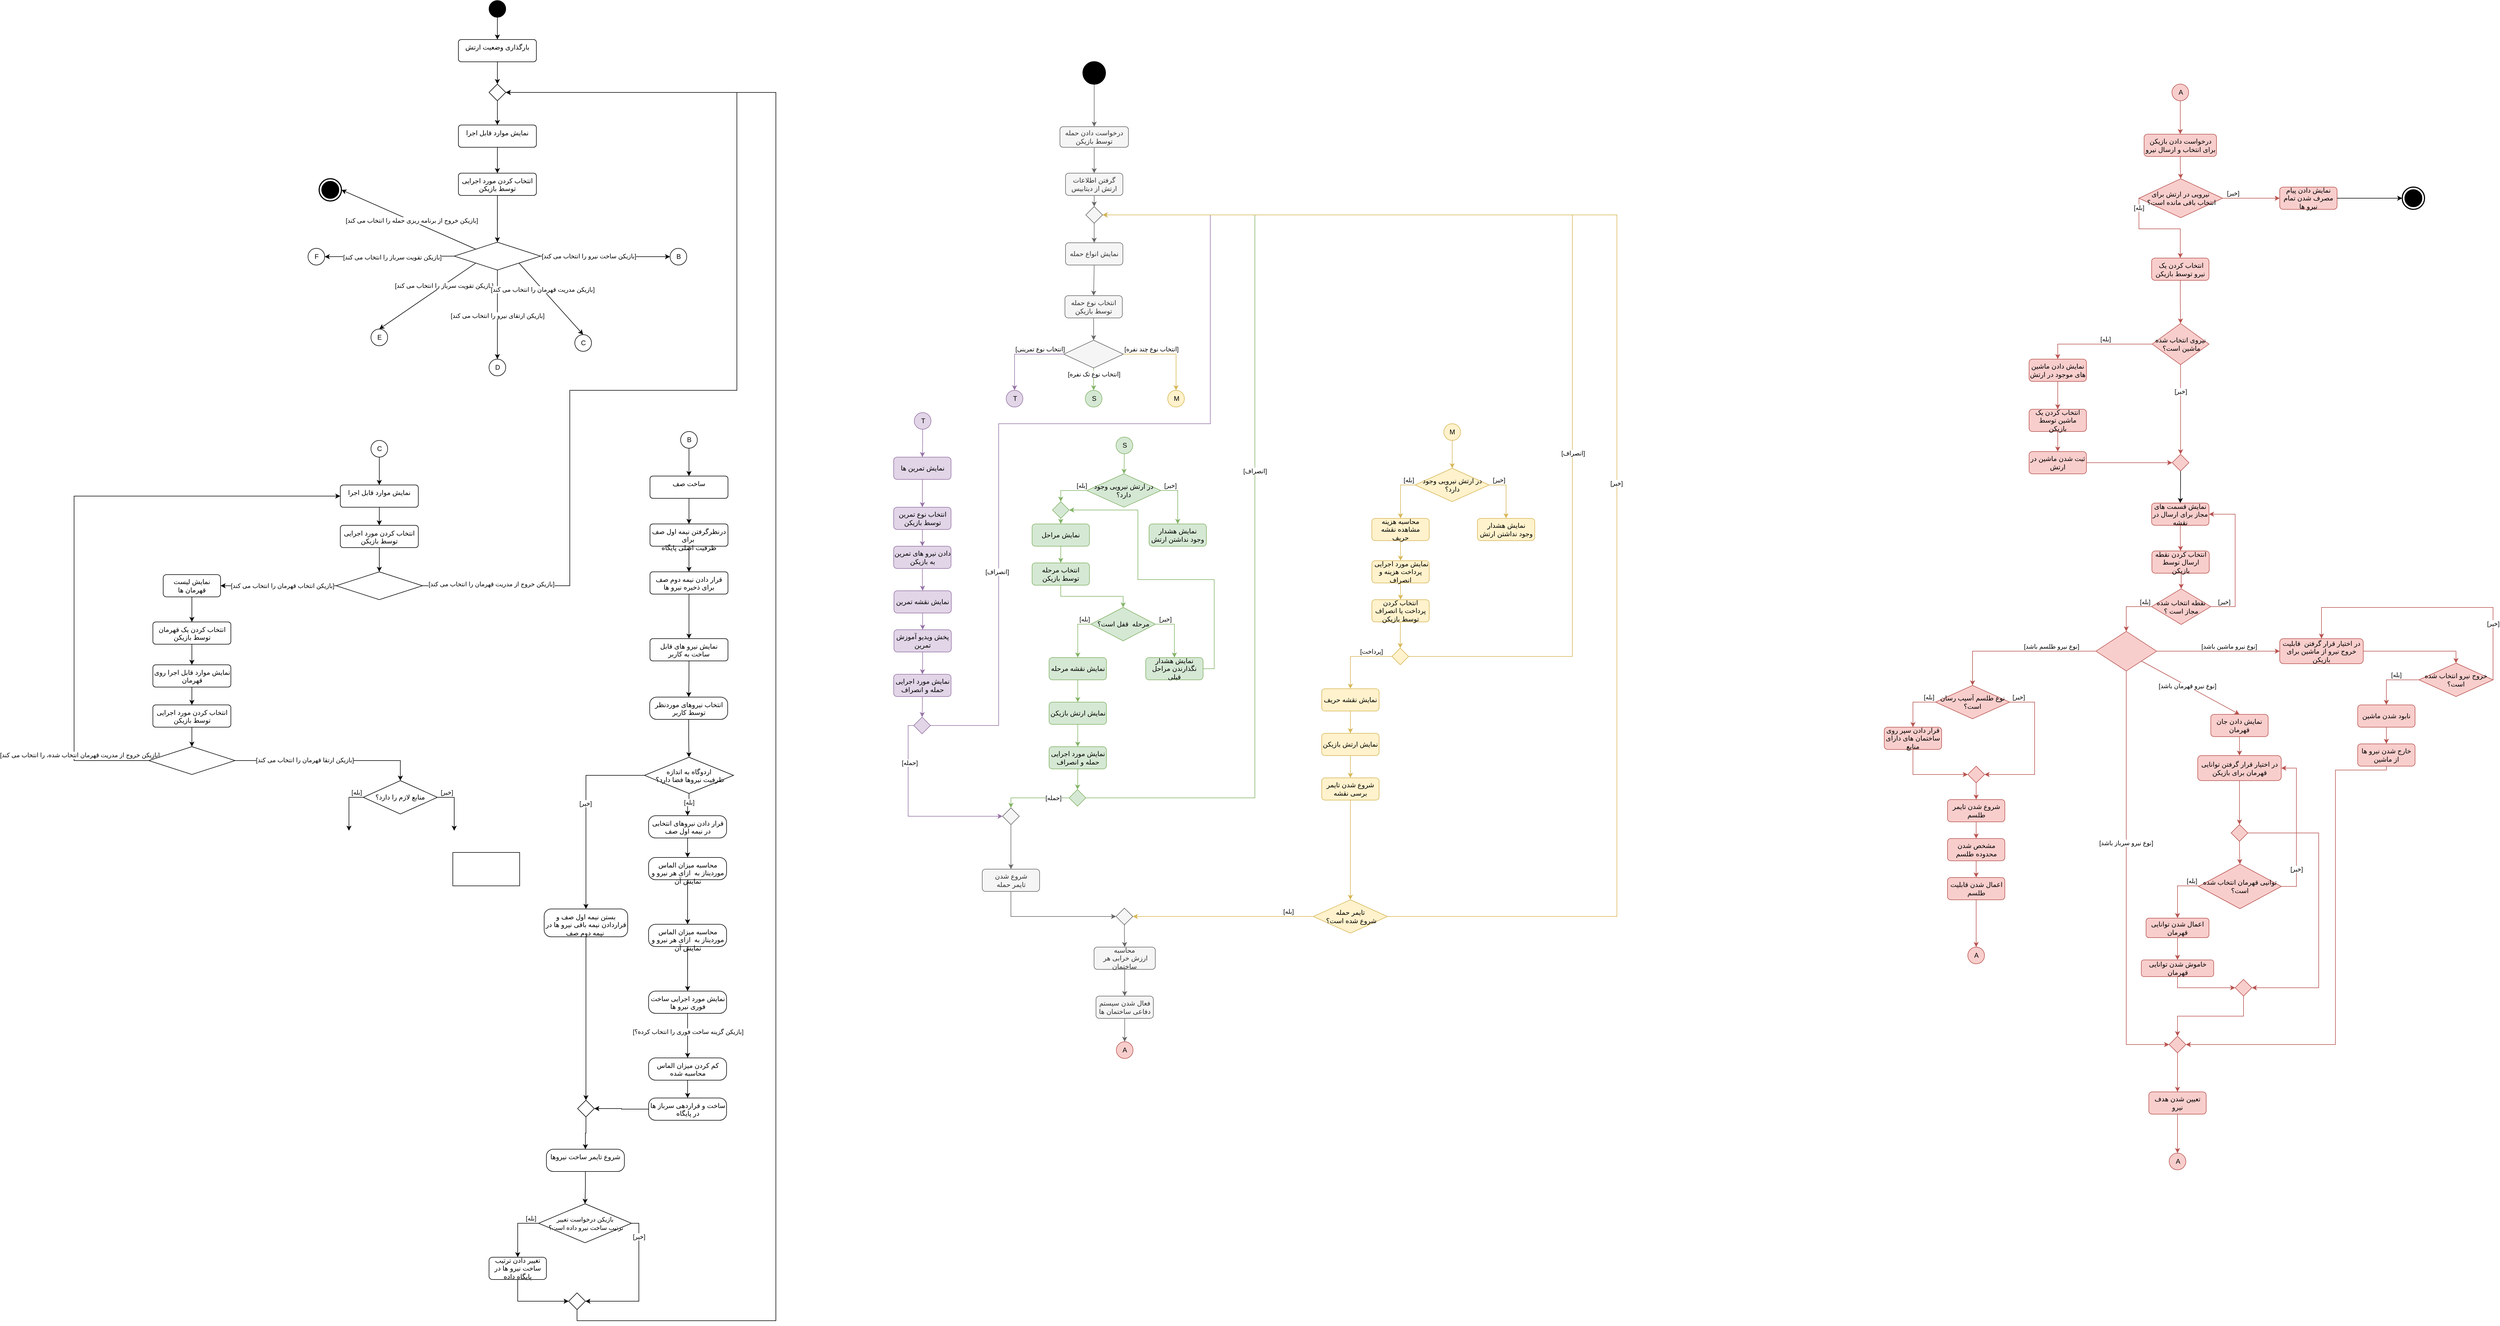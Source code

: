 <mxfile version="24.9.3">
  <diagram name="Page-1" id="e7e014a7-5840-1c2e-5031-d8a46d1fe8dd">
    <mxGraphModel dx="2019" dy="1248" grid="1" gridSize="10" guides="1" tooltips="1" connect="1" arrows="1" fold="1" page="0" pageScale="1" pageWidth="1169" pageHeight="826" background="none" math="0" shadow="0">
      <root>
        <mxCell id="0" />
        <mxCell id="1" parent="0" />
        <mxCell id="rKDh5M6NZvwuu9iqtc1m-137" style="edgeStyle=orthogonalEdgeStyle;rounded=0;orthogonalLoop=1;jettySize=auto;html=1;exitX=0.5;exitY=1;exitDx=0;exitDy=0;entryX=0.5;entryY=0;entryDx=0;entryDy=0;" edge="1" parent="1" source="AVHLMCsRwFBvno4Tyc7N-41" target="AVHLMCsRwFBvno4Tyc7N-43">
          <mxGeometry relative="1" as="geometry" />
        </mxCell>
        <mxCell id="AVHLMCsRwFBvno4Tyc7N-41" value="" style="ellipse;fillColor=strokeColor;html=1;" parent="1" vertex="1">
          <mxGeometry x="-5" y="-580" width="30" height="30" as="geometry" />
        </mxCell>
        <mxCell id="rKDh5M6NZvwuu9iqtc1m-151" style="edgeStyle=orthogonalEdgeStyle;rounded=0;orthogonalLoop=1;jettySize=auto;html=1;exitX=0.5;exitY=1;exitDx=0;exitDy=0;entryX=0.5;entryY=0;entryDx=0;entryDy=0;" edge="1" parent="1" source="AVHLMCsRwFBvno4Tyc7N-43" target="rKDh5M6NZvwuu9iqtc1m-150">
          <mxGeometry relative="1" as="geometry" />
        </mxCell>
        <mxCell id="AVHLMCsRwFBvno4Tyc7N-43" value="بارگذاری وضعیت ارتش" style="html=1;align=center;verticalAlign=top;rounded=1;absoluteArcSize=1;arcSize=10;dashed=0;whiteSpace=wrap;" parent="1" vertex="1">
          <mxGeometry x="-60" y="-510" width="140" height="40" as="geometry" />
        </mxCell>
        <mxCell id="rKDh5M6NZvwuu9iqtc1m-139" style="edgeStyle=orthogonalEdgeStyle;rounded=0;orthogonalLoop=1;jettySize=auto;html=1;exitX=0.5;exitY=1;exitDx=0;exitDy=0;entryX=0.5;entryY=0;entryDx=0;entryDy=0;" edge="1" parent="1" source="AVHLMCsRwFBvno4Tyc7N-45" target="rKDh5M6NZvwuu9iqtc1m-138">
          <mxGeometry relative="1" as="geometry" />
        </mxCell>
        <mxCell id="AVHLMCsRwFBvno4Tyc7N-45" value="نمایش موارد قابل اجرا" style="html=1;align=center;verticalAlign=top;rounded=1;absoluteArcSize=1;arcSize=10;dashed=0;whiteSpace=wrap;" parent="1" vertex="1">
          <mxGeometry x="-60" y="-356.5" width="140" height="40" as="geometry" />
        </mxCell>
        <mxCell id="AVHLMCsRwFBvno4Tyc7N-50" value="" style="edgeStyle=orthogonalEdgeStyle;rounded=0;orthogonalLoop=1;jettySize=auto;html=1;entryX=0;entryY=0.5;entryDx=0;entryDy=0;" parent="1" source="AVHLMCsRwFBvno4Tyc7N-47" target="rKDh5M6NZvwuu9iqtc1m-126" edge="1">
          <mxGeometry relative="1" as="geometry">
            <mxPoint x="300" y="-120" as="targetPoint" />
          </mxGeometry>
        </mxCell>
        <mxCell id="AVHLMCsRwFBvno4Tyc7N-55" value="[بازیکن ساخت نیرو را انتخاب می کند]" style="edgeLabel;html=1;align=center;verticalAlign=middle;resizable=0;points=[];" parent="AVHLMCsRwFBvno4Tyc7N-50" vertex="1" connectable="0">
          <mxGeometry x="-0.265" relative="1" as="geometry">
            <mxPoint as="offset" />
          </mxGeometry>
        </mxCell>
        <mxCell id="rKDh5M6NZvwuu9iqtc1m-122" style="rounded=0;orthogonalLoop=1;jettySize=auto;html=1;exitX=0.5;exitY=1;exitDx=0;exitDy=0;entryX=0.5;entryY=0;entryDx=0;entryDy=0;" edge="1" parent="1" source="AVHLMCsRwFBvno4Tyc7N-47" target="rKDh5M6NZvwuu9iqtc1m-131">
          <mxGeometry relative="1" as="geometry">
            <mxPoint x="10" y="90" as="targetPoint" />
          </mxGeometry>
        </mxCell>
        <mxCell id="rKDh5M6NZvwuu9iqtc1m-123" value="[بازیکن ارتقای نیرو را انتخاب می کند]" style="edgeLabel;html=1;align=center;verticalAlign=middle;resizable=0;points=[];" vertex="1" connectable="0" parent="rKDh5M6NZvwuu9iqtc1m-122">
          <mxGeometry x="0.019" relative="1" as="geometry">
            <mxPoint as="offset" />
          </mxGeometry>
        </mxCell>
        <mxCell id="rKDh5M6NZvwuu9iqtc1m-124" style="rounded=0;orthogonalLoop=1;jettySize=auto;html=1;entryX=0.5;entryY=0;entryDx=0;entryDy=0;exitX=0;exitY=1;exitDx=0;exitDy=0;" edge="1" parent="1" source="AVHLMCsRwFBvno4Tyc7N-47" target="rKDh5M6NZvwuu9iqtc1m-129">
          <mxGeometry relative="1" as="geometry">
            <mxPoint x="-180" y="-50" as="targetPoint" />
            <mxPoint x="-200" y="-60" as="sourcePoint" />
          </mxGeometry>
        </mxCell>
        <mxCell id="rKDh5M6NZvwuu9iqtc1m-125" value="[بازیکن تقویت سرباز را انتخاب می کند]" style="edgeLabel;html=1;align=center;verticalAlign=middle;resizable=0;points=[];" vertex="1" connectable="0" parent="rKDh5M6NZvwuu9iqtc1m-124">
          <mxGeometry x="-0.335" y="1" relative="1" as="geometry">
            <mxPoint as="offset" />
          </mxGeometry>
        </mxCell>
        <mxCell id="rKDh5M6NZvwuu9iqtc1m-135" style="rounded=0;orthogonalLoop=1;jettySize=auto;html=1;exitX=0;exitY=0;exitDx=0;exitDy=0;entryX=1;entryY=0.5;entryDx=0;entryDy=0;entryPerimeter=0;" edge="1" parent="1" source="AVHLMCsRwFBvno4Tyc7N-47" target="rKDh5M6NZvwuu9iqtc1m-136">
          <mxGeometry relative="1" as="geometry">
            <mxPoint x="-200" y="-220" as="targetPoint" />
          </mxGeometry>
        </mxCell>
        <mxCell id="rKDh5M6NZvwuu9iqtc1m-141" value="[بازیکن خروج از برنامه ریزی حمله را انتخاب می کند]" style="edgeLabel;html=1;align=center;verticalAlign=middle;resizable=0;points=[];" vertex="1" connectable="0" parent="rKDh5M6NZvwuu9iqtc1m-135">
          <mxGeometry x="-0.035" y="-1" relative="1" as="geometry">
            <mxPoint as="offset" />
          </mxGeometry>
        </mxCell>
        <mxCell id="AVHLMCsRwFBvno4Tyc7N-47" value="" style="rhombus;" parent="1" vertex="1">
          <mxGeometry x="-67.5" y="-146" width="155" height="50" as="geometry" />
        </mxCell>
        <mxCell id="rKDh5M6NZvwuu9iqtc1m-77" value="" style="edgeStyle=orthogonalEdgeStyle;rounded=0;orthogonalLoop=1;jettySize=auto;html=1;entryX=0.5;entryY=0;entryDx=0;entryDy=0;" edge="1" parent="1" source="AVHLMCsRwFBvno4Tyc7N-49" target="rKDh5M6NZvwuu9iqtc1m-76">
          <mxGeometry relative="1" as="geometry" />
        </mxCell>
        <mxCell id="AVHLMCsRwFBvno4Tyc7N-49" value="ساخت صف" style="html=1;align=center;verticalAlign=top;rounded=1;absoluteArcSize=1;arcSize=10;dashed=0;whiteSpace=wrap;" parent="1" vertex="1">
          <mxGeometry x="284" y="274" width="140" height="40" as="geometry" />
        </mxCell>
        <mxCell id="Zq9gSJMjhTouXHFtVj0h-40" value="درخواست دادن حمله توسط بازیکن" style="shape=rect;html=1;rounded=1;whiteSpace=wrap;align=center;fillColor=#f5f5f5;fontColor=#333333;strokeColor=#666666;" parent="1" vertex="1">
          <mxGeometry x="1020" y="-353.5" width="123" height="37" as="geometry" />
        </mxCell>
        <mxCell id="Zq9gSJMjhTouXHFtVj0h-41" style="rounded=0;orthogonalLoop=1;jettySize=auto;html=1;exitX=0.5;exitY=1;exitDx=0;exitDy=0;entryX=0.5;entryY=0;entryDx=0;entryDy=0;fillColor=#f5f5f5;strokeColor=#666666;" parent="1" source="Zq9gSJMjhTouXHFtVj0h-40" target="Zq9gSJMjhTouXHFtVj0h-42" edge="1">
          <mxGeometry relative="1" as="geometry">
            <mxPoint x="1081.5" y="-270" as="targetPoint" />
          </mxGeometry>
        </mxCell>
        <mxCell id="Zq9gSJMjhTouXHFtVj0h-42" value="گرفتن اطلاعات ارتش از دیتابیس" style="shape=rect;html=1;rounded=1;whiteSpace=wrap;align=center;fillColor=#f5f5f5;fontColor=#333333;strokeColor=#666666;" parent="1" vertex="1">
          <mxGeometry x="1030" y="-270" width="103" height="40" as="geometry" />
        </mxCell>
        <mxCell id="Zq9gSJMjhTouXHFtVj0h-43" style="rounded=0;orthogonalLoop=1;jettySize=auto;html=1;exitX=0.5;exitY=1;exitDx=0;exitDy=0;entryX=0.5;entryY=0;entryDx=0;entryDy=0;fillColor=#f5f5f5;strokeColor=#666666;" parent="1" source="Zq9gSJMjhTouXHFtVj0h-42" target="Zq9gSJMjhTouXHFtVj0h-214" edge="1">
          <mxGeometry relative="1" as="geometry">
            <mxPoint x="1120" y="-180" as="targetPoint" />
          </mxGeometry>
        </mxCell>
        <mxCell id="Zq9gSJMjhTouXHFtVj0h-45" style="rounded=0;orthogonalLoop=1;jettySize=auto;html=1;exitX=0.5;exitY=1;exitDx=0;exitDy=0;entryX=0.5;entryY=0;entryDx=0;entryDy=0;fillColor=#f5f5f5;strokeColor=#666666;" parent="1" source="Zq9gSJMjhTouXHFtVj0h-215" target="Zq9gSJMjhTouXHFtVj0h-46" edge="1">
          <mxGeometry relative="1" as="geometry">
            <mxPoint x="1079" y="-60" as="targetPoint" />
            <mxPoint x="1080.5" y="-100" as="sourcePoint" />
          </mxGeometry>
        </mxCell>
        <mxCell id="Zq9gSJMjhTouXHFtVj0h-64" value="" style="edgeStyle=orthogonalEdgeStyle;rounded=0;orthogonalLoop=1;jettySize=auto;html=1;fillColor=#f5f5f5;strokeColor=#666666;" parent="1" source="Zq9gSJMjhTouXHFtVj0h-46" target="Zq9gSJMjhTouXHFtVj0h-50" edge="1">
          <mxGeometry relative="1" as="geometry" />
        </mxCell>
        <mxCell id="Zq9gSJMjhTouXHFtVj0h-46" value="انتخاب نوع حمله توسط بازیکن" style="shape=rect;html=1;rounded=1;whiteSpace=wrap;align=center;fillColor=#f5f5f5;fontColor=#333333;strokeColor=#666666;" parent="1" vertex="1">
          <mxGeometry x="1029" y="-50" width="103" height="40" as="geometry" />
        </mxCell>
        <mxCell id="Zq9gSJMjhTouXHFtVj0h-48" value="[انتخاب نوع تک نفره]" style="elbow=vertical;verticalAlign=bottom;endArrow=classic;rounded=0;labelBackgroundColor=default;endSize=6;endFill=1;exitX=0.5;exitY=1;exitDx=0;exitDy=0;entryX=0.5;entryY=0;entryDx=0;entryDy=0;jumpStyle=none;textShadow=0;labelBorderColor=none;fontColor=default;html=1;shadow=0;flowAnimation=0;fillColor=#d5e8d4;strokeColor=#82b366;" parent="1" source="Zq9gSJMjhTouXHFtVj0h-50" target="Zq9gSJMjhTouXHFtVj0h-57" edge="1">
          <mxGeometry relative="1" as="geometry">
            <mxPoint x="1080.5" y="130.0" as="targetPoint" />
            <mxPoint x="993.5" y="130.0" as="sourcePoint" />
          </mxGeometry>
        </mxCell>
        <mxCell id="Zq9gSJMjhTouXHFtVj0h-49" value="[انتخاب نوع تمرینی]" style="html=1;verticalAlign=bottom;endArrow=classic;rounded=0;labelBackgroundColor=none;endFill=1;exitX=0;exitY=0.5;exitDx=0;exitDy=0;edgeStyle=orthogonalEdgeStyle;entryX=0.5;entryY=0;entryDx=0;entryDy=0;fillColor=#e1d5e7;strokeColor=#9673a6;" parent="1" source="Zq9gSJMjhTouXHFtVj0h-50" target="Zq9gSJMjhTouXHFtVj0h-55" edge="1">
          <mxGeometry x="-0.433" relative="1" as="geometry">
            <mxPoint x="913.5" y="55" as="targetPoint" />
            <mxPoint x="1060.5" y="49.636" as="sourcePoint" />
            <mxPoint as="offset" />
          </mxGeometry>
        </mxCell>
        <mxCell id="Zq9gSJMjhTouXHFtVj0h-50" value="" style="rhombus;whiteSpace=wrap;html=1;fillColor=#f5f5f5;fontColor=#333333;strokeColor=#666666;" parent="1" vertex="1">
          <mxGeometry x="1027" y="30" width="107" height="50" as="geometry" />
        </mxCell>
        <mxCell id="Zq9gSJMjhTouXHFtVj0h-53" value="[انتخاب نوع چند نفره]" style="html=1;elbow=vertical;verticalAlign=bottom;endArrow=classic;rounded=0;labelBackgroundColor=none;endSize=6;endFill=1;exitX=1;exitY=0.5;exitDx=0;exitDy=0;entryX=0.5;entryY=0;entryDx=0;entryDy=0;edgeStyle=orthogonalEdgeStyle;fillColor=#fff2cc;strokeColor=#d6b656;" parent="1" source="Zq9gSJMjhTouXHFtVj0h-50" target="Zq9gSJMjhTouXHFtVj0h-59" edge="1">
          <mxGeometry x="-0.379" relative="1" as="geometry">
            <mxPoint x="1252.5" y="54.7" as="targetPoint" />
            <mxPoint x="1143.5" y="54.7" as="sourcePoint" />
            <mxPoint as="offset" />
          </mxGeometry>
        </mxCell>
        <mxCell id="Zq9gSJMjhTouXHFtVj0h-55" value="T" style="ellipse;html=1;fillColor=#e1d5e7;strokeColor=#9673a6;" parent="1" vertex="1">
          <mxGeometry x="923.5" y="120" width="30" height="30" as="geometry" />
        </mxCell>
        <mxCell id="Zq9gSJMjhTouXHFtVj0h-57" value="S" style="ellipse;html=1;fillColor=#d5e8d4;strokeColor=#82b366;" parent="1" vertex="1">
          <mxGeometry x="1065.5" y="120" width="30" height="30" as="geometry" />
        </mxCell>
        <mxCell id="Zq9gSJMjhTouXHFtVj0h-59" value="M" style="ellipse;html=1;fillColor=#fff2cc;strokeColor=#d6b656;" parent="1" vertex="1">
          <mxGeometry x="1213.5" y="120" width="30" height="30" as="geometry" />
        </mxCell>
        <mxCell id="Zq9gSJMjhTouXHFtVj0h-67" value="" style="edgeStyle=orthogonalEdgeStyle;rounded=0;orthogonalLoop=1;jettySize=auto;html=1;fillColor=#e1d5e7;strokeColor=#9673a6;" parent="1" source="Zq9gSJMjhTouXHFtVj0h-60" target="Zq9gSJMjhTouXHFtVj0h-65" edge="1">
          <mxGeometry relative="1" as="geometry" />
        </mxCell>
        <mxCell id="Zq9gSJMjhTouXHFtVj0h-60" value="T" style="ellipse;html=1;fillColor=#e1d5e7;strokeColor=#9673a6;" parent="1" vertex="1">
          <mxGeometry x="758.5" y="160" width="30" height="30" as="geometry" />
        </mxCell>
        <mxCell id="Zq9gSJMjhTouXHFtVj0h-82" value="" style="rounded=0;orthogonalLoop=1;jettySize=auto;html=1;fillColor=#d5e8d4;strokeColor=#82b366;" parent="1" source="Zq9gSJMjhTouXHFtVj0h-61" target="Zq9gSJMjhTouXHFtVj0h-79" edge="1">
          <mxGeometry relative="1" as="geometry" />
        </mxCell>
        <mxCell id="Zq9gSJMjhTouXHFtVj0h-61" value="S" style="ellipse;html=1;fillColor=#d5e8d4;strokeColor=#82b366;" parent="1" vertex="1">
          <mxGeometry x="1120.75" y="204" width="30" height="30" as="geometry" />
        </mxCell>
        <mxCell id="Zq9gSJMjhTouXHFtVj0h-109" value="" style="edgeStyle=orthogonalEdgeStyle;rounded=0;orthogonalLoop=1;jettySize=auto;html=1;fillColor=#fff2cc;strokeColor=#d6b656;" parent="1" source="Zq9gSJMjhTouXHFtVj0h-62" target="Zq9gSJMjhTouXHFtVj0h-105" edge="1">
          <mxGeometry relative="1" as="geometry" />
        </mxCell>
        <mxCell id="Zq9gSJMjhTouXHFtVj0h-62" value="M" style="ellipse;html=1;fillColor=#fff2cc;strokeColor=#d6b656;" parent="1" vertex="1">
          <mxGeometry x="1709.25" y="180" width="30" height="30" as="geometry" />
        </mxCell>
        <mxCell id="Zq9gSJMjhTouXHFtVj0h-69" value="" style="edgeStyle=orthogonalEdgeStyle;rounded=0;orthogonalLoop=1;jettySize=auto;html=1;fillColor=#e1d5e7;strokeColor=#9673a6;" parent="1" source="Zq9gSJMjhTouXHFtVj0h-65" target="Zq9gSJMjhTouXHFtVj0h-68" edge="1">
          <mxGeometry relative="1" as="geometry" />
        </mxCell>
        <mxCell id="Zq9gSJMjhTouXHFtVj0h-65" value="نمایش تمرین ها" style="shape=rect;html=1;rounded=1;whiteSpace=wrap;align=center;fillColor=#e1d5e7;strokeColor=#9673a6;" parent="1" vertex="1">
          <mxGeometry x="721.5" y="240" width="103" height="40" as="geometry" />
        </mxCell>
        <mxCell id="Zq9gSJMjhTouXHFtVj0h-71" value="" style="edgeStyle=orthogonalEdgeStyle;rounded=0;orthogonalLoop=1;jettySize=auto;html=1;fillColor=#e1d5e7;strokeColor=#9673a6;" parent="1" source="Zq9gSJMjhTouXHFtVj0h-68" target="Zq9gSJMjhTouXHFtVj0h-70" edge="1">
          <mxGeometry relative="1" as="geometry" />
        </mxCell>
        <mxCell id="Zq9gSJMjhTouXHFtVj0h-68" value="انتخاب نوع تمرین توسط بازیکن" style="shape=rect;html=1;rounded=1;whiteSpace=wrap;align=center;fillColor=#e1d5e7;strokeColor=#9673a6;" parent="1" vertex="1">
          <mxGeometry x="721.5" y="330" width="103" height="40" as="geometry" />
        </mxCell>
        <mxCell id="Zq9gSJMjhTouXHFtVj0h-73" value="" style="edgeStyle=orthogonalEdgeStyle;rounded=0;orthogonalLoop=1;jettySize=auto;html=1;fillColor=#e1d5e7;strokeColor=#9673a6;" parent="1" source="Zq9gSJMjhTouXHFtVj0h-70" target="Zq9gSJMjhTouXHFtVj0h-72" edge="1">
          <mxGeometry relative="1" as="geometry" />
        </mxCell>
        <mxCell id="Zq9gSJMjhTouXHFtVj0h-70" value="دادن نیرو های تمرین به بازیکن" style="shape=rect;html=1;rounded=1;whiteSpace=wrap;align=center;fillColor=#e1d5e7;strokeColor=#9673a6;" parent="1" vertex="1">
          <mxGeometry x="721.5" y="400" width="103" height="40" as="geometry" />
        </mxCell>
        <mxCell id="Zq9gSJMjhTouXHFtVj0h-76" value="" style="edgeStyle=orthogonalEdgeStyle;rounded=0;orthogonalLoop=1;jettySize=auto;html=1;fillColor=#e1d5e7;strokeColor=#9673a6;" parent="1" source="Zq9gSJMjhTouXHFtVj0h-72" target="Zq9gSJMjhTouXHFtVj0h-74" edge="1">
          <mxGeometry relative="1" as="geometry" />
        </mxCell>
        <mxCell id="Zq9gSJMjhTouXHFtVj0h-72" value="نمایش نقشه تمرین" style="shape=rect;html=1;rounded=1;whiteSpace=wrap;align=center;fillColor=#e1d5e7;strokeColor=#9673a6;" parent="1" vertex="1">
          <mxGeometry x="722" y="480" width="103" height="40" as="geometry" />
        </mxCell>
        <mxCell id="Zq9gSJMjhTouXHFtVj0h-146" style="edgeStyle=orthogonalEdgeStyle;rounded=0;orthogonalLoop=1;jettySize=auto;html=1;exitX=0.5;exitY=1;exitDx=0;exitDy=0;entryX=0.5;entryY=0;entryDx=0;entryDy=0;fillColor=#e1d5e7;strokeColor=#9673a6;" parent="1" source="Zq9gSJMjhTouXHFtVj0h-74" target="Zq9gSJMjhTouXHFtVj0h-141" edge="1">
          <mxGeometry relative="1" as="geometry" />
        </mxCell>
        <mxCell id="Zq9gSJMjhTouXHFtVj0h-74" value="پخش ویدیو آموزش تمرین" style="shape=rect;html=1;rounded=1;whiteSpace=wrap;align=center;fillColor=#e1d5e7;strokeColor=#9673a6;" parent="1" vertex="1">
          <mxGeometry x="722" y="550" width="103" height="40" as="geometry" />
        </mxCell>
        <mxCell id="Zq9gSJMjhTouXHFtVj0h-78" value="[بله]" style="html=1;verticalAlign=bottom;endArrow=classic;rounded=0;labelBackgroundColor=default;endFill=1;exitX=0;exitY=0.5;exitDx=0;exitDy=0;edgeStyle=elbowEdgeStyle;elbow=vertical;entryX=0.5;entryY=0;entryDx=0;entryDy=0;fillColor=#d5e8d4;strokeColor=#82b366;" parent="1" source="Zq9gSJMjhTouXHFtVj0h-79" target="Zq9gSJMjhTouXHFtVj0h-217" edge="1">
          <mxGeometry x="-0.718" relative="1" as="geometry">
            <mxPoint x="1090" y="360" as="targetPoint" />
            <mxPoint x="1083.5" y="345" as="sourcePoint" />
            <Array as="points">
              <mxPoint x="1060" y="300" />
            </Array>
            <mxPoint as="offset" />
          </mxGeometry>
        </mxCell>
        <mxCell id="Zq9gSJMjhTouXHFtVj0h-79" value="در ارتش نیرویی وجود دارد؟" style="rhombus;whiteSpace=wrap;html=1;fillColor=#d5e8d4;strokeColor=#82b366;" parent="1" vertex="1">
          <mxGeometry x="1068.25" y="270" width="133" height="60" as="geometry" />
        </mxCell>
        <mxCell id="Zq9gSJMjhTouXHFtVj0h-81" value="[خیر]" style="html=1;verticalAlign=bottom;endArrow=classic;rounded=0;labelBackgroundColor=default;endFill=1;exitX=1;exitY=0.5;exitDx=0;exitDy=0;edgeStyle=elbowEdgeStyle;entryX=0.5;entryY=0;entryDx=0;entryDy=0;elbow=vertical;fillColor=#d5e8d4;strokeColor=#82b366;" parent="1" source="Zq9gSJMjhTouXHFtVj0h-79" target="Zq9gSJMjhTouXHFtVj0h-83" edge="1">
          <mxGeometry x="-0.628" relative="1" as="geometry">
            <mxPoint x="1220" y="380" as="targetPoint" />
            <mxPoint x="1209.5" y="325" as="sourcePoint" />
            <mxPoint as="offset" />
            <Array as="points">
              <mxPoint x="1220" y="300" />
            </Array>
          </mxGeometry>
        </mxCell>
        <mxCell id="Zq9gSJMjhTouXHFtVj0h-83" value="نمایش هشدار&lt;div&gt;وجود نداشتن ارتش&lt;/div&gt;" style="shape=rect;html=1;rounded=1;whiteSpace=wrap;align=center;fillColor=#d5e8d4;strokeColor=#82b366;" parent="1" vertex="1">
          <mxGeometry x="1180" y="360" width="103" height="40" as="geometry" />
        </mxCell>
        <mxCell id="Zq9gSJMjhTouXHFtVj0h-88" value="" style="edgeStyle=orthogonalEdgeStyle;rounded=0;orthogonalLoop=1;jettySize=auto;html=1;fillColor=#d5e8d4;strokeColor=#82b366;" parent="1" source="Zq9gSJMjhTouXHFtVj0h-84" target="Zq9gSJMjhTouXHFtVj0h-87" edge="1">
          <mxGeometry relative="1" as="geometry" />
        </mxCell>
        <mxCell id="Zq9gSJMjhTouXHFtVj0h-84" value="نمایش مراحل" style="shape=rect;html=1;rounded=1;whiteSpace=wrap;align=center;fillColor=#d5e8d4;strokeColor=#82b366;" parent="1" vertex="1">
          <mxGeometry x="970" y="360" width="103" height="40" as="geometry" />
        </mxCell>
        <mxCell id="Zq9gSJMjhTouXHFtVj0h-92" style="edgeStyle=orthogonalEdgeStyle;rounded=0;orthogonalLoop=1;jettySize=auto;html=1;exitX=0.5;exitY=1;exitDx=0;exitDy=0;entryX=0.5;entryY=0;entryDx=0;entryDy=0;fillColor=#d5e8d4;strokeColor=#82b366;" parent="1" source="Zq9gSJMjhTouXHFtVj0h-87" target="Zq9gSJMjhTouXHFtVj0h-90" edge="1">
          <mxGeometry relative="1" as="geometry" />
        </mxCell>
        <mxCell id="Zq9gSJMjhTouXHFtVj0h-87" value="انتخاب مرحله توسط بازیکن" style="shape=rect;html=1;rounded=1;whiteSpace=wrap;align=center;fillColor=#d5e8d4;strokeColor=#82b366;" parent="1" vertex="1">
          <mxGeometry x="970" y="430" width="103" height="40" as="geometry" />
        </mxCell>
        <mxCell id="Zq9gSJMjhTouXHFtVj0h-89" value="[بله]" style="html=1;verticalAlign=bottom;endArrow=classic;rounded=0;labelBackgroundColor=default;endFill=1;exitX=0;exitY=0.5;exitDx=0;exitDy=0;edgeStyle=elbowEdgeStyle;elbow=vertical;entryX=0.5;entryY=0;entryDx=0;entryDy=0;fillColor=#d5e8d4;strokeColor=#82b366;" parent="1" source="Zq9gSJMjhTouXHFtVj0h-90" target="Zq9gSJMjhTouXHFtVj0h-100" edge="1">
          <mxGeometry x="-0.718" relative="1" as="geometry">
            <mxPoint x="1049.75" y="605" as="targetPoint" />
            <mxPoint x="1081.25" y="590" as="sourcePoint" />
            <Array as="points">
              <mxPoint x="1057.75" y="540" />
            </Array>
            <mxPoint as="offset" />
          </mxGeometry>
        </mxCell>
        <mxCell id="Zq9gSJMjhTouXHFtVj0h-90" value="مرحله&amp;nbsp; قفل است؟" style="rhombus;whiteSpace=wrap;html=1;fillColor=#d5e8d4;strokeColor=#82b366;" parent="1" vertex="1">
          <mxGeometry x="1075.75" y="510" width="115.51" height="60" as="geometry" />
        </mxCell>
        <mxCell id="Zq9gSJMjhTouXHFtVj0h-91" value="[خیر]" style="html=1;verticalAlign=bottom;endArrow=classic;rounded=0;labelBackgroundColor=default;endFill=1;exitX=1;exitY=0.5;exitDx=0;exitDy=0;edgeStyle=elbowEdgeStyle;entryX=0.5;entryY=0;entryDx=0;entryDy=0;elbow=vertical;fillColor=#d5e8d4;strokeColor=#82b366;" parent="1" source="Zq9gSJMjhTouXHFtVj0h-90" target="Zq9gSJMjhTouXHFtVj0h-99" edge="1">
          <mxGeometry x="-0.628" relative="1" as="geometry">
            <mxPoint x="1219.75" y="605" as="targetPoint" />
            <mxPoint x="1207.25" y="570" as="sourcePoint" />
            <mxPoint as="offset" />
            <Array as="points">
              <mxPoint x="1197.75" y="540" />
            </Array>
          </mxGeometry>
        </mxCell>
        <mxCell id="Zq9gSJMjhTouXHFtVj0h-120" style="edgeStyle=orthogonalEdgeStyle;rounded=0;orthogonalLoop=1;jettySize=auto;html=1;exitX=1;exitY=0.5;exitDx=0;exitDy=0;entryX=1;entryY=0.5;entryDx=0;entryDy=0;fillColor=#d5e8d4;strokeColor=#82b366;" parent="1" source="Zq9gSJMjhTouXHFtVj0h-99" target="Zq9gSJMjhTouXHFtVj0h-217" edge="1">
          <mxGeometry relative="1" as="geometry">
            <mxPoint x="1291" y="620" as="sourcePoint" />
            <mxPoint x="1140" y="380" as="targetPoint" />
            <Array as="points">
              <mxPoint x="1297" y="620" />
              <mxPoint x="1297" y="460" />
              <mxPoint x="1160" y="460" />
              <mxPoint x="1160" y="335" />
            </Array>
          </mxGeometry>
        </mxCell>
        <mxCell id="Zq9gSJMjhTouXHFtVj0h-99" value="نمایش هشدار&lt;div&gt;نگذارندن مراحل قبلی&lt;/div&gt;" style="shape=rect;html=1;rounded=1;whiteSpace=wrap;align=center;fillColor=#d5e8d4;strokeColor=#82b366;" parent="1" vertex="1">
          <mxGeometry x="1174" y="600" width="103" height="40" as="geometry" />
        </mxCell>
        <mxCell id="Zq9gSJMjhTouXHFtVj0h-127" value="" style="edgeStyle=orthogonalEdgeStyle;rounded=0;orthogonalLoop=1;jettySize=auto;html=1;fillColor=#d5e8d4;strokeColor=#82b366;" parent="1" source="Zq9gSJMjhTouXHFtVj0h-100" target="Zq9gSJMjhTouXHFtVj0h-125" edge="1">
          <mxGeometry relative="1" as="geometry" />
        </mxCell>
        <mxCell id="Zq9gSJMjhTouXHFtVj0h-100" value="نمایش نقشه مرحله" style="shape=rect;html=1;rounded=1;whiteSpace=wrap;align=center;fillColor=#d5e8d4;strokeColor=#82b366;" parent="1" vertex="1">
          <mxGeometry x="1000.5" y="600" width="103" height="40" as="geometry" />
        </mxCell>
        <mxCell id="Zq9gSJMjhTouXHFtVj0h-104" value="[بله]" style="html=1;verticalAlign=bottom;endArrow=classic;rounded=0;labelBackgroundColor=default;endFill=1;exitX=0;exitY=0.5;exitDx=0;exitDy=0;edgeStyle=elbowEdgeStyle;elbow=vertical;entryX=0.5;entryY=0;entryDx=0;entryDy=0;fillColor=#fff2cc;strokeColor=#d6b656;" parent="1" source="Zq9gSJMjhTouXHFtVj0h-105" target="Zq9gSJMjhTouXHFtVj0h-108" edge="1">
          <mxGeometry x="-0.718" relative="1" as="geometry">
            <mxPoint x="1679.5" y="350" as="targetPoint" />
            <mxPoint x="1673" y="335" as="sourcePoint" />
            <Array as="points">
              <mxPoint x="1649.5" y="290" />
            </Array>
            <mxPoint as="offset" />
          </mxGeometry>
        </mxCell>
        <mxCell id="Zq9gSJMjhTouXHFtVj0h-105" value="در ارتش نیرویی وجود دارد؟" style="rhombus;whiteSpace=wrap;html=1;fillColor=#fff2cc;strokeColor=#d6b656;" parent="1" vertex="1">
          <mxGeometry x="1657.75" y="260" width="133" height="60" as="geometry" />
        </mxCell>
        <mxCell id="Zq9gSJMjhTouXHFtVj0h-106" value="[خیر]" style="html=1;verticalAlign=bottom;endArrow=classic;rounded=0;labelBackgroundColor=default;endFill=1;exitX=1;exitY=0.5;exitDx=0;exitDy=0;edgeStyle=elbowEdgeStyle;entryX=0.5;entryY=0;entryDx=0;entryDy=0;elbow=vertical;fillColor=#fff2cc;strokeColor=#d6b656;" parent="1" source="Zq9gSJMjhTouXHFtVj0h-105" target="Zq9gSJMjhTouXHFtVj0h-107" edge="1">
          <mxGeometry x="-0.628" relative="1" as="geometry">
            <mxPoint x="1809.5" y="370" as="targetPoint" />
            <mxPoint x="1799" y="315" as="sourcePoint" />
            <mxPoint as="offset" />
            <Array as="points">
              <mxPoint x="1809.5" y="290" />
            </Array>
          </mxGeometry>
        </mxCell>
        <mxCell id="Zq9gSJMjhTouXHFtVj0h-107" value="نمایش هشدار&lt;div&gt;وجود نداشتن ارتش&lt;/div&gt;" style="shape=rect;html=1;rounded=1;whiteSpace=wrap;align=center;fillColor=#fff2cc;strokeColor=#d6b656;" parent="1" vertex="1">
          <mxGeometry x="1769.5" y="350" width="103" height="40" as="geometry" />
        </mxCell>
        <mxCell id="Zq9gSJMjhTouXHFtVj0h-111" value="" style="edgeStyle=orthogonalEdgeStyle;rounded=0;orthogonalLoop=1;jettySize=auto;html=1;fillColor=#fff2cc;strokeColor=#d6b656;" parent="1" source="Zq9gSJMjhTouXHFtVj0h-108" target="Zq9gSJMjhTouXHFtVj0h-110" edge="1">
          <mxGeometry relative="1" as="geometry" />
        </mxCell>
        <mxCell id="Zq9gSJMjhTouXHFtVj0h-108" value="محاسبه هزینه مشاهده نقشه حریف" style="shape=rect;html=1;rounded=1;whiteSpace=wrap;align=center;fillColor=#fff2cc;strokeColor=#d6b656;" parent="1" vertex="1">
          <mxGeometry x="1580" y="350" width="103" height="40" as="geometry" />
        </mxCell>
        <mxCell id="Zq9gSJMjhTouXHFtVj0h-117" value="" style="edgeStyle=orthogonalEdgeStyle;rounded=0;orthogonalLoop=1;jettySize=auto;html=1;fillColor=#fff2cc;strokeColor=#d6b656;" parent="1" source="Zq9gSJMjhTouXHFtVj0h-110" target="Zq9gSJMjhTouXHFtVj0h-116" edge="1">
          <mxGeometry relative="1" as="geometry" />
        </mxCell>
        <mxCell id="Zq9gSJMjhTouXHFtVj0h-110" value="نمایش مورد اجرایی&amp;nbsp; پرداخت هزینه و انصراف" style="shape=rect;html=1;rounded=1;whiteSpace=wrap;align=center;fillColor=#fff2cc;strokeColor=#d6b656;" parent="1" vertex="1">
          <mxGeometry x="1580" y="426" width="103" height="40" as="geometry" />
        </mxCell>
        <mxCell id="Zq9gSJMjhTouXHFtVj0h-113" value="[پرداخت]" style="html=1;verticalAlign=bottom;endArrow=classic;rounded=0;labelBackgroundColor=none;endFill=1;exitX=0;exitY=0.5;exitDx=0;exitDy=0;edgeStyle=orthogonalEdgeStyle;entryX=0.5;entryY=0;entryDx=0;entryDy=0;fillColor=#fff2cc;strokeColor=#d6b656;" parent="1" source="Zq9gSJMjhTouXHFtVj0h-114" target="Zq9gSJMjhTouXHFtVj0h-119" edge="1">
          <mxGeometry x="-0.433" relative="1" as="geometry">
            <mxPoint x="1521" y="673" as="targetPoint" />
            <mxPoint x="1613.014" y="602.636" as="sourcePoint" />
            <mxPoint as="offset" />
          </mxGeometry>
        </mxCell>
        <mxCell id="Zq9gSJMjhTouXHFtVj0h-114" value="" style="rhombus;whiteSpace=wrap;html=1;fillColor=#fff2cc;strokeColor=#d6b656;" parent="1" vertex="1">
          <mxGeometry x="1616" y="583" width="30" height="30" as="geometry" />
        </mxCell>
        <mxCell id="Zq9gSJMjhTouXHFtVj0h-115" value="" style="html=1;elbow=vertical;verticalAlign=bottom;endArrow=classic;rounded=0;labelBackgroundColor=none;endSize=6;endFill=1;exitX=1;exitY=0.5;exitDx=0;exitDy=0;edgeStyle=orthogonalEdgeStyle;entryX=1;entryY=0.5;entryDx=0;entryDy=0;fillColor=#fff2cc;strokeColor=#d6b656;" parent="1" source="Zq9gSJMjhTouXHFtVj0h-114" target="Zq9gSJMjhTouXHFtVj0h-214" edge="1">
          <mxGeometry x="-0.379" relative="1" as="geometry">
            <mxPoint x="1133.0" y="-140" as="targetPoint" />
            <mxPoint x="1570.014" y="634.7" as="sourcePoint" />
            <Array as="points">
              <mxPoint x="1940" y="598" />
              <mxPoint x="1940" y="-195" />
            </Array>
            <mxPoint as="offset" />
          </mxGeometry>
        </mxCell>
        <mxCell id="Zq9gSJMjhTouXHFtVj0h-135" value="[انصراف]" style="edgeLabel;html=1;align=center;verticalAlign=middle;resizable=0;points=[];" parent="Zq9gSJMjhTouXHFtVj0h-115" vertex="1" connectable="0">
          <mxGeometry x="-0.317" y="-1" relative="1" as="geometry">
            <mxPoint as="offset" />
          </mxGeometry>
        </mxCell>
        <mxCell id="Zq9gSJMjhTouXHFtVj0h-118" value="" style="rounded=0;orthogonalLoop=1;jettySize=auto;html=1;entryX=0.5;entryY=0;entryDx=0;entryDy=0;fillColor=#fff2cc;strokeColor=#d6b656;" parent="1" source="Zq9gSJMjhTouXHFtVj0h-116" target="Zq9gSJMjhTouXHFtVj0h-114" edge="1">
          <mxGeometry relative="1" as="geometry">
            <mxPoint x="1680" y="566" as="targetPoint" />
          </mxGeometry>
        </mxCell>
        <mxCell id="Zq9gSJMjhTouXHFtVj0h-116" value="انتخاب کردن پرداخت یا انصراف توسط بازیکن" style="shape=rect;html=1;rounded=1;whiteSpace=wrap;align=center;fillColor=#fff2cc;strokeColor=#d6b656;" parent="1" vertex="1">
          <mxGeometry x="1580" y="496" width="103" height="40" as="geometry" />
        </mxCell>
        <mxCell id="Zq9gSJMjhTouXHFtVj0h-122" value="" style="edgeStyle=orthogonalEdgeStyle;rounded=0;orthogonalLoop=1;jettySize=auto;html=1;fillColor=#fff2cc;strokeColor=#d6b656;" parent="1" source="Zq9gSJMjhTouXHFtVj0h-119" target="Zq9gSJMjhTouXHFtVj0h-121" edge="1">
          <mxGeometry relative="1" as="geometry" />
        </mxCell>
        <mxCell id="Zq9gSJMjhTouXHFtVj0h-119" value="نمایش نقشه حریف" style="shape=rect;html=1;rounded=1;whiteSpace=wrap;align=center;fillColor=#fff2cc;strokeColor=#d6b656;" parent="1" vertex="1">
          <mxGeometry x="1490" y="656" width="103" height="40" as="geometry" />
        </mxCell>
        <mxCell id="Zq9gSJMjhTouXHFtVj0h-124" value="" style="edgeStyle=orthogonalEdgeStyle;rounded=0;orthogonalLoop=1;jettySize=auto;html=1;fillColor=#fff2cc;strokeColor=#d6b656;" parent="1" source="Zq9gSJMjhTouXHFtVj0h-121" target="Zq9gSJMjhTouXHFtVj0h-123" edge="1">
          <mxGeometry relative="1" as="geometry" />
        </mxCell>
        <mxCell id="Zq9gSJMjhTouXHFtVj0h-121" value="نمایش ارتش بازیکن" style="shape=rect;html=1;rounded=1;whiteSpace=wrap;align=center;fillColor=#fff2cc;strokeColor=#d6b656;" parent="1" vertex="1">
          <mxGeometry x="1490" y="736" width="103" height="40" as="geometry" />
        </mxCell>
        <mxCell id="Zq9gSJMjhTouXHFtVj0h-157" value="" style="edgeStyle=orthogonalEdgeStyle;rounded=0;orthogonalLoop=1;jettySize=auto;html=1;fillColor=#fff2cc;strokeColor=#d6b656;" parent="1" source="Zq9gSJMjhTouXHFtVj0h-123" target="Zq9gSJMjhTouXHFtVj0h-155" edge="1">
          <mxGeometry relative="1" as="geometry" />
        </mxCell>
        <mxCell id="Zq9gSJMjhTouXHFtVj0h-123" value="شروع شدن تایمر&lt;div&gt;برسی نقشه&lt;/div&gt;" style="shape=rect;html=1;rounded=1;whiteSpace=wrap;align=center;fillColor=#fff2cc;strokeColor=#d6b656;" parent="1" vertex="1">
          <mxGeometry x="1490" y="816" width="103" height="40" as="geometry" />
        </mxCell>
        <mxCell id="Zq9gSJMjhTouXHFtVj0h-129" value="" style="edgeStyle=orthogonalEdgeStyle;rounded=0;orthogonalLoop=1;jettySize=auto;html=1;fillColor=#d5e8d4;strokeColor=#82b366;" parent="1" source="Zq9gSJMjhTouXHFtVj0h-125" target="Zq9gSJMjhTouXHFtVj0h-128" edge="1">
          <mxGeometry relative="1" as="geometry" />
        </mxCell>
        <mxCell id="Zq9gSJMjhTouXHFtVj0h-125" value="نمایش ارتش بازیکن" style="shape=rect;html=1;rounded=1;whiteSpace=wrap;align=center;fillColor=#d5e8d4;strokeColor=#82b366;" parent="1" vertex="1">
          <mxGeometry x="1000.5" y="680" width="103" height="40" as="geometry" />
        </mxCell>
        <mxCell id="Zq9gSJMjhTouXHFtVj0h-132" value="" style="edgeStyle=orthogonalEdgeStyle;rounded=0;orthogonalLoop=1;jettySize=auto;html=1;fillColor=#d5e8d4;strokeColor=#82b366;" parent="1" source="Zq9gSJMjhTouXHFtVj0h-128" target="Zq9gSJMjhTouXHFtVj0h-131" edge="1">
          <mxGeometry relative="1" as="geometry" />
        </mxCell>
        <mxCell id="Zq9gSJMjhTouXHFtVj0h-128" value="نمایش مورد اجرایی&lt;div&gt;&lt;span style=&quot;background-color: initial;&quot;&gt;حمله و انصراف&lt;/span&gt;&lt;/div&gt;" style="shape=rect;html=1;rounded=1;whiteSpace=wrap;align=center;fillColor=#d5e8d4;strokeColor=#82b366;" parent="1" vertex="1">
          <mxGeometry x="1000.5" y="760" width="103" height="40" as="geometry" />
        </mxCell>
        <mxCell id="Zq9gSJMjhTouXHFtVj0h-130" value="" style="html=1;verticalAlign=bottom;endArrow=classic;rounded=0;labelBackgroundColor=none;endFill=1;exitX=0;exitY=0.5;exitDx=0;exitDy=0;edgeStyle=orthogonalEdgeStyle;entryX=0.5;entryY=0;entryDx=0;entryDy=0;fillColor=#d5e8d4;strokeColor=#82b366;" parent="1" source="Zq9gSJMjhTouXHFtVj0h-131" target="sTYA_0AbgtzmGNf-D2yg-3" edge="1">
          <mxGeometry x="-0.433" relative="1" as="geometry">
            <mxPoint x="930" y="920" as="targetPoint" />
            <mxPoint x="1030.514" y="856.636" as="sourcePoint" />
            <mxPoint as="offset" />
          </mxGeometry>
        </mxCell>
        <mxCell id="Zq9gSJMjhTouXHFtVj0h-174" value="[حمله]" style="edgeLabel;html=1;align=center;verticalAlign=middle;resizable=0;points=[];" parent="Zq9gSJMjhTouXHFtVj0h-130" vertex="1" connectable="0">
          <mxGeometry x="-0.531" relative="1" as="geometry">
            <mxPoint as="offset" />
          </mxGeometry>
        </mxCell>
        <mxCell id="Zq9gSJMjhTouXHFtVj0h-133" style="edgeStyle=orthogonalEdgeStyle;rounded=0;orthogonalLoop=1;jettySize=auto;html=1;exitX=1;exitY=0.5;exitDx=0;exitDy=0;entryX=1;entryY=0.5;entryDx=0;entryDy=0;fillColor=#d5e8d4;strokeColor=#82b366;" parent="1" source="Zq9gSJMjhTouXHFtVj0h-131" target="Zq9gSJMjhTouXHFtVj0h-214" edge="1">
          <mxGeometry relative="1" as="geometry">
            <mxPoint x="1133.0" y="-140" as="targetPoint" />
            <Array as="points">
              <mxPoint x="1370" y="852" />
              <mxPoint x="1370" y="-195" />
            </Array>
          </mxGeometry>
        </mxCell>
        <mxCell id="Zq9gSJMjhTouXHFtVj0h-134" value="[انصراف]" style="edgeLabel;html=1;align=center;verticalAlign=middle;resizable=0;points=[];" parent="Zq9gSJMjhTouXHFtVj0h-133" vertex="1" connectable="0">
          <mxGeometry x="0.097" relative="1" as="geometry">
            <mxPoint as="offset" />
          </mxGeometry>
        </mxCell>
        <mxCell id="Zq9gSJMjhTouXHFtVj0h-131" value="" style="rhombus;whiteSpace=wrap;html=1;fillColor=#d5e8d4;strokeColor=#82b366;" parent="1" vertex="1">
          <mxGeometry x="1036.5" y="837" width="30" height="30" as="geometry" />
        </mxCell>
        <mxCell id="Zq9gSJMjhTouXHFtVj0h-140" value="" style="edgeStyle=orthogonalEdgeStyle;rounded=0;orthogonalLoop=1;jettySize=auto;html=1;fillColor=#e1d5e7;strokeColor=#9673a6;" parent="1" source="Zq9gSJMjhTouXHFtVj0h-141" target="Zq9gSJMjhTouXHFtVj0h-143" edge="1">
          <mxGeometry relative="1" as="geometry" />
        </mxCell>
        <mxCell id="Zq9gSJMjhTouXHFtVj0h-141" value="نمایش مورد اجرایی&lt;div&gt;&lt;span style=&quot;background-color: initial;&quot;&gt;حمله و انصراف&lt;/span&gt;&lt;/div&gt;" style="shape=rect;html=1;rounded=1;whiteSpace=wrap;align=center;fillColor=#e1d5e7;strokeColor=#9673a6;" parent="1" vertex="1">
          <mxGeometry x="721.5" y="630" width="103" height="40" as="geometry" />
        </mxCell>
        <mxCell id="Zq9gSJMjhTouXHFtVj0h-142" value="" style="html=1;verticalAlign=bottom;endArrow=classic;rounded=0;labelBackgroundColor=none;endFill=1;exitX=0;exitY=0.5;exitDx=0;exitDy=0;edgeStyle=orthogonalEdgeStyle;entryX=0;entryY=0.5;entryDx=0;entryDy=0;fillColor=#e1d5e7;strokeColor=#9673a6;" parent="1" source="Zq9gSJMjhTouXHFtVj0h-143" target="sTYA_0AbgtzmGNf-D2yg-3" edge="1">
          <mxGeometry x="-0.433" relative="1" as="geometry">
            <mxPoint x="694.5" y="770" as="targetPoint" />
            <mxPoint x="751.514" y="726.636" as="sourcePoint" />
            <mxPoint as="offset" />
          </mxGeometry>
        </mxCell>
        <mxCell id="Zq9gSJMjhTouXHFtVj0h-173" value="[حمله]" style="edgeLabel;html=1;align=center;verticalAlign=middle;resizable=0;points=[];" parent="Zq9gSJMjhTouXHFtVj0h-142" vertex="1" connectable="0">
          <mxGeometry x="-0.549" y="2" relative="1" as="geometry">
            <mxPoint as="offset" />
          </mxGeometry>
        </mxCell>
        <mxCell id="Zq9gSJMjhTouXHFtVj0h-148" style="edgeStyle=orthogonalEdgeStyle;rounded=0;orthogonalLoop=1;jettySize=auto;html=1;exitX=1;exitY=0.5;exitDx=0;exitDy=0;entryX=1;entryY=0.5;entryDx=0;entryDy=0;fillColor=#e1d5e7;strokeColor=#9673a6;" parent="1" source="Zq9gSJMjhTouXHFtVj0h-143" target="Zq9gSJMjhTouXHFtVj0h-214" edge="1">
          <mxGeometry relative="1" as="geometry">
            <mxPoint x="1133.0" y="-140" as="targetPoint" />
            <Array as="points">
              <mxPoint x="910" y="722" />
              <mxPoint x="910" y="180" />
              <mxPoint x="1290" y="180" />
              <mxPoint x="1290" y="-195" />
            </Array>
          </mxGeometry>
        </mxCell>
        <mxCell id="Zq9gSJMjhTouXHFtVj0h-149" value="[انصراف]" style="edgeLabel;html=1;align=center;verticalAlign=middle;resizable=0;points=[];" parent="Zq9gSJMjhTouXHFtVj0h-148" vertex="1" connectable="0">
          <mxGeometry x="-0.506" y="3" relative="1" as="geometry">
            <mxPoint as="offset" />
          </mxGeometry>
        </mxCell>
        <mxCell id="Zq9gSJMjhTouXHFtVj0h-143" value="" style="rhombus;whiteSpace=wrap;html=1;fillColor=#e1d5e7;strokeColor=#9673a6;" parent="1" vertex="1">
          <mxGeometry x="757.5" y="707" width="30" height="30" as="geometry" />
        </mxCell>
        <mxCell id="Zq9gSJMjhTouXHFtVj0h-154" value="[بله]" style="html=1;verticalAlign=bottom;endArrow=classic;rounded=0;labelBackgroundColor=default;endFill=1;exitX=0;exitY=0.5;exitDx=0;exitDy=0;edgeStyle=elbowEdgeStyle;elbow=vertical;entryX=1;entryY=0.5;entryDx=0;entryDy=0;fillColor=#fff2cc;strokeColor=#d6b656;" parent="1" source="Zq9gSJMjhTouXHFtVj0h-155" target="Zq9gSJMjhTouXHFtVj0h-159" edge="1">
          <mxGeometry x="-0.718" relative="1" as="geometry">
            <mxPoint x="1440" y="990" as="targetPoint" />
            <mxPoint x="1490" y="975" as="sourcePoint" />
            <Array as="points">
              <mxPoint x="1310" y="1065" />
            </Array>
            <mxPoint as="offset" />
          </mxGeometry>
        </mxCell>
        <mxCell id="Zq9gSJMjhTouXHFtVj0h-209" value="" style="edgeStyle=orthogonalEdgeStyle;rounded=0;orthogonalLoop=1;jettySize=auto;html=1;entryX=1;entryY=0.5;entryDx=0;entryDy=0;exitX=1;exitY=0.5;exitDx=0;exitDy=0;fillColor=#fff2cc;strokeColor=#d6b656;" parent="1" source="Zq9gSJMjhTouXHFtVj0h-155" target="Zq9gSJMjhTouXHFtVj0h-214" edge="1">
          <mxGeometry relative="1" as="geometry">
            <mxPoint x="1700.0" y="930" as="targetPoint" />
            <Array as="points">
              <mxPoint x="2020" y="1065" />
              <mxPoint x="2020" y="-195" />
            </Array>
            <mxPoint x="1650" y="1090" as="sourcePoint" />
          </mxGeometry>
        </mxCell>
        <mxCell id="Zq9gSJMjhTouXHFtVj0h-210" value="[خیر]" style="edgeLabel;html=1;align=center;verticalAlign=middle;resizable=0;points=[];" parent="Zq9gSJMjhTouXHFtVj0h-209" vertex="1" connectable="0">
          <mxGeometry x="-0.083" y="1" relative="1" as="geometry">
            <mxPoint as="offset" />
          </mxGeometry>
        </mxCell>
        <mxCell id="Zq9gSJMjhTouXHFtVj0h-155" value="تایمر حمله&lt;div&gt;&amp;nbsp;شروع شده است؟&lt;/div&gt;" style="rhombus;whiteSpace=wrap;html=1;fillColor=#fff2cc;strokeColor=#d6b656;" parent="1" vertex="1">
          <mxGeometry x="1475" y="1035" width="133" height="60" as="geometry" />
        </mxCell>
        <mxCell id="sTYA_0AbgtzmGNf-D2yg-9" value="" style="edgeStyle=orthogonalEdgeStyle;rounded=0;orthogonalLoop=1;jettySize=auto;html=1;fillColor=#f5f5f5;strokeColor=#666666;" parent="1" source="Zq9gSJMjhTouXHFtVj0h-159" target="sTYA_0AbgtzmGNf-D2yg-7" edge="1">
          <mxGeometry relative="1" as="geometry" />
        </mxCell>
        <mxCell id="Zq9gSJMjhTouXHFtVj0h-159" value="" style="rhombus;fillColor=#f5f5f5;fontColor=#333333;strokeColor=#666666;" parent="1" vertex="1">
          <mxGeometry x="1120.75" y="1050" width="30" height="30" as="geometry" />
        </mxCell>
        <mxCell id="Zq9gSJMjhTouXHFtVj0h-176" value="A" style="ellipse;html=1;fillColor=#f8cecc;strokeColor=#b85450;" parent="1" vertex="1">
          <mxGeometry x="1121.26" y="1290" width="30" height="30" as="geometry" />
        </mxCell>
        <mxCell id="sTYA_0AbgtzmGNf-D2yg-10" value="" style="edgeStyle=orthogonalEdgeStyle;rounded=0;orthogonalLoop=1;jettySize=auto;html=1;fillColor=#f8cecc;strokeColor=#b85450;" parent="1" source="Zq9gSJMjhTouXHFtVj0h-179" target="Zq9gSJMjhTouXHFtVj0h-181" edge="1">
          <mxGeometry relative="1" as="geometry" />
        </mxCell>
        <mxCell id="Zq9gSJMjhTouXHFtVj0h-179" value="A" style="ellipse;html=1;fillColor=#f8cecc;strokeColor=#b85450;" parent="1" vertex="1">
          <mxGeometry x="3016.5" y="-430" width="30" height="30" as="geometry" />
        </mxCell>
        <mxCell id="rKDh5M6NZvwuu9iqtc1m-54" style="edgeStyle=orthogonalEdgeStyle;rounded=0;orthogonalLoop=1;jettySize=auto;html=1;exitX=0.5;exitY=1;exitDx=0;exitDy=0;entryX=0.5;entryY=0;entryDx=0;entryDy=0;fillColor=#f8cecc;strokeColor=#b85450;" edge="1" parent="1" source="Zq9gSJMjhTouXHFtVj0h-181" target="rKDh5M6NZvwuu9iqtc1m-52">
          <mxGeometry relative="1" as="geometry" />
        </mxCell>
        <mxCell id="Zq9gSJMjhTouXHFtVj0h-181" value="درخواست دادن بازیکن برای انتخاب و ارسال نیرو" style="shape=rect;html=1;rounded=1;whiteSpace=wrap;align=center;fillColor=#f8cecc;strokeColor=#b85450;" parent="1" vertex="1">
          <mxGeometry x="2966.5" y="-340" width="130" height="40" as="geometry" />
        </mxCell>
        <mxCell id="Zq9gSJMjhTouXHFtVj0h-201" style="edgeStyle=orthogonalEdgeStyle;rounded=0;orthogonalLoop=1;jettySize=auto;html=1;exitX=0.5;exitY=1;exitDx=0;exitDy=0;entryX=0.5;entryY=0;entryDx=0;entryDy=0;fillColor=#f8cecc;strokeColor=#b85450;" parent="1" source="Zq9gSJMjhTouXHFtVj0h-183" target="Zq9gSJMjhTouXHFtVj0h-187" edge="1">
          <mxGeometry relative="1" as="geometry" />
        </mxCell>
        <mxCell id="Zq9gSJMjhTouXHFtVj0h-183" value="&amp;nbsp;انتخاب کردن یک نیرو توسط بازیکن" style="shape=rect;html=1;rounded=1;whiteSpace=wrap;align=center;fillColor=#f8cecc;strokeColor=#b85450;" parent="1" vertex="1">
          <mxGeometry x="2980" y="-117.5" width="103" height="40" as="geometry" />
        </mxCell>
        <mxCell id="Zq9gSJMjhTouXHFtVj0h-186" value="[بله]" style="html=1;verticalAlign=bottom;endArrow=classic;rounded=0;labelBackgroundColor=none;endFill=1;exitX=0;exitY=0.5;exitDx=0;exitDy=0;edgeStyle=orthogonalEdgeStyle;entryX=0.5;entryY=0;entryDx=0;entryDy=0;fillColor=#f8cecc;strokeColor=#b85450;" parent="1" source="Zq9gSJMjhTouXHFtVj0h-187" target="Zq9gSJMjhTouXHFtVj0h-192" edge="1">
          <mxGeometry x="-0.14" relative="1" as="geometry">
            <mxPoint x="2886.244" y="114" as="targetPoint" />
            <mxPoint x="3007.744" y="43.636" as="sourcePoint" />
            <mxPoint as="offset" />
          </mxGeometry>
        </mxCell>
        <mxCell id="Zq9gSJMjhTouXHFtVj0h-206" style="edgeStyle=orthogonalEdgeStyle;rounded=0;orthogonalLoop=1;jettySize=auto;html=1;exitX=0.5;exitY=1;exitDx=0;exitDy=0;entryX=0.5;entryY=0;entryDx=0;entryDy=0;fillColor=#f8cecc;strokeColor=#b85450;" parent="1" source="Zq9gSJMjhTouXHFtVj0h-187" target="Zq9gSJMjhTouXHFtVj0h-203" edge="1">
          <mxGeometry relative="1" as="geometry" />
        </mxCell>
        <mxCell id="Zq9gSJMjhTouXHFtVj0h-208" value="[خیر]" style="edgeLabel;html=1;align=center;verticalAlign=middle;resizable=0;points=[];" parent="Zq9gSJMjhTouXHFtVj0h-206" vertex="1" connectable="0">
          <mxGeometry x="-0.41" relative="1" as="geometry">
            <mxPoint as="offset" />
          </mxGeometry>
        </mxCell>
        <mxCell id="Zq9gSJMjhTouXHFtVj0h-187" value="نیروی انتخاب شده&lt;div&gt;&amp;nbsp;ماشین است؟&lt;/div&gt;" style="rhombus;whiteSpace=wrap;html=1;fillColor=#f8cecc;strokeColor=#b85450;" parent="1" vertex="1">
          <mxGeometry x="2981" width="102" height="74" as="geometry" />
        </mxCell>
        <mxCell id="Zq9gSJMjhTouXHFtVj0h-194" value="" style="edgeStyle=orthogonalEdgeStyle;rounded=0;orthogonalLoop=1;jettySize=auto;html=1;fillColor=#f8cecc;strokeColor=#b85450;" parent="1" source="Zq9gSJMjhTouXHFtVj0h-192" target="Zq9gSJMjhTouXHFtVj0h-193" edge="1">
          <mxGeometry relative="1" as="geometry" />
        </mxCell>
        <mxCell id="Zq9gSJMjhTouXHFtVj0h-192" value="نمایش دادن ماشین های موجود در ارتش" style="shape=rect;html=1;rounded=1;whiteSpace=wrap;align=center;fillColor=#f8cecc;strokeColor=#b85450;" parent="1" vertex="1">
          <mxGeometry x="2760" y="64" width="103" height="40" as="geometry" />
        </mxCell>
        <mxCell id="Zq9gSJMjhTouXHFtVj0h-196" value="" style="edgeStyle=orthogonalEdgeStyle;rounded=0;orthogonalLoop=1;jettySize=auto;html=1;fillColor=#f8cecc;strokeColor=#b85450;" parent="1" source="Zq9gSJMjhTouXHFtVj0h-193" target="Zq9gSJMjhTouXHFtVj0h-195" edge="1">
          <mxGeometry relative="1" as="geometry" />
        </mxCell>
        <mxCell id="Zq9gSJMjhTouXHFtVj0h-193" value="انتخاب کردن یک ماشین توسط بازیکن" style="shape=rect;html=1;rounded=1;whiteSpace=wrap;align=center;fillColor=#f8cecc;strokeColor=#b85450;" parent="1" vertex="1">
          <mxGeometry x="2760" y="154" width="103" height="40" as="geometry" />
        </mxCell>
        <mxCell id="Zq9gSJMjhTouXHFtVj0h-207" style="edgeStyle=orthogonalEdgeStyle;rounded=0;orthogonalLoop=1;jettySize=auto;html=1;exitX=1;exitY=0.5;exitDx=0;exitDy=0;entryX=0;entryY=0.5;entryDx=0;entryDy=0;fillColor=#f8cecc;strokeColor=#b85450;" parent="1" source="Zq9gSJMjhTouXHFtVj0h-195" target="Zq9gSJMjhTouXHFtVj0h-203" edge="1">
          <mxGeometry relative="1" as="geometry" />
        </mxCell>
        <mxCell id="Zq9gSJMjhTouXHFtVj0h-195" value="ثبت شدن ماشین در ارتش" style="shape=rect;html=1;rounded=1;whiteSpace=wrap;align=center;fillColor=#f8cecc;strokeColor=#b85450;" parent="1" vertex="1">
          <mxGeometry x="2760" y="230" width="103" height="40" as="geometry" />
        </mxCell>
        <mxCell id="sTYA_0AbgtzmGNf-D2yg-12" value="" style="edgeStyle=orthogonalEdgeStyle;rounded=0;orthogonalLoop=1;jettySize=auto;html=1;fillColor=#f8cecc;strokeColor=#b85450;" parent="1" source="Zq9gSJMjhTouXHFtVj0h-202" target="sTYA_0AbgtzmGNf-D2yg-11" edge="1">
          <mxGeometry relative="1" as="geometry" />
        </mxCell>
        <mxCell id="Zq9gSJMjhTouXHFtVj0h-202" value="نمایش قسمت های مجاز برای ارسال در نقشه" style="shape=rect;html=1;rounded=1;whiteSpace=wrap;align=center;fillColor=#f8cecc;strokeColor=#b85450;" parent="1" vertex="1">
          <mxGeometry x="2980" y="322.5" width="103" height="40" as="geometry" />
        </mxCell>
        <mxCell id="Zq9gSJMjhTouXHFtVj0h-205" style="edgeStyle=orthogonalEdgeStyle;rounded=0;orthogonalLoop=1;jettySize=auto;html=1;exitX=0.5;exitY=1;exitDx=0;exitDy=0;entryX=0.5;entryY=0;entryDx=0;entryDy=0;" parent="1" source="Zq9gSJMjhTouXHFtVj0h-203" target="Zq9gSJMjhTouXHFtVj0h-202" edge="1">
          <mxGeometry relative="1" as="geometry" />
        </mxCell>
        <mxCell id="Zq9gSJMjhTouXHFtVj0h-203" value="" style="rhombus;whiteSpace=wrap;html=1;fillColor=#f8cecc;strokeColor=#b85450;" parent="1" vertex="1">
          <mxGeometry x="3017" y="235" width="30" height="30" as="geometry" />
        </mxCell>
        <mxCell id="Zq9gSJMjhTouXHFtVj0h-216" style="edgeStyle=orthogonalEdgeStyle;rounded=0;orthogonalLoop=1;jettySize=auto;html=1;exitX=0.5;exitY=1;exitDx=0;exitDy=0;entryX=0.5;entryY=0;entryDx=0;entryDy=0;fillColor=#f5f5f5;strokeColor=#666666;" parent="1" source="Zq9gSJMjhTouXHFtVj0h-214" target="Zq9gSJMjhTouXHFtVj0h-215" edge="1">
          <mxGeometry relative="1" as="geometry" />
        </mxCell>
        <mxCell id="Zq9gSJMjhTouXHFtVj0h-214" value="" style="rhombus;whiteSpace=wrap;html=1;fillColor=#f5f5f5;fontColor=#333333;strokeColor=#666666;" parent="1" vertex="1">
          <mxGeometry x="1066.5" y="-210" width="30" height="30" as="geometry" />
        </mxCell>
        <mxCell id="Zq9gSJMjhTouXHFtVj0h-215" value="نمایش انواع حمله" style="shape=rect;html=1;rounded=1;whiteSpace=wrap;align=center;fillColor=#f5f5f5;fontColor=#333333;strokeColor=#666666;" parent="1" vertex="1">
          <mxGeometry x="1030" y="-145" width="103" height="40" as="geometry" />
        </mxCell>
        <mxCell id="Zq9gSJMjhTouXHFtVj0h-218" style="rounded=0;orthogonalLoop=1;jettySize=auto;html=1;exitX=0.5;exitY=1;exitDx=0;exitDy=0;entryX=0.5;entryY=0;entryDx=0;entryDy=0;fillColor=#d5e8d4;strokeColor=#82b366;" parent="1" source="Zq9gSJMjhTouXHFtVj0h-217" target="Zq9gSJMjhTouXHFtVj0h-84" edge="1">
          <mxGeometry relative="1" as="geometry" />
        </mxCell>
        <mxCell id="Zq9gSJMjhTouXHFtVj0h-217" value="" style="rhombus;fillColor=#d5e8d4;strokeColor=#82b366;" parent="1" vertex="1">
          <mxGeometry x="1006.5" y="320" width="30" height="30" as="geometry" />
        </mxCell>
        <mxCell id="sTYA_0AbgtzmGNf-D2yg-2" style="edgeStyle=orthogonalEdgeStyle;rounded=0;orthogonalLoop=1;jettySize=auto;html=1;exitX=0.5;exitY=1;exitDx=0;exitDy=0;entryX=0;entryY=0.5;entryDx=0;entryDy=0;fillColor=#f5f5f5;strokeColor=#666666;" parent="1" source="sTYA_0AbgtzmGNf-D2yg-1" target="Zq9gSJMjhTouXHFtVj0h-159" edge="1">
          <mxGeometry relative="1" as="geometry" />
        </mxCell>
        <mxCell id="sTYA_0AbgtzmGNf-D2yg-1" value="شروع شدن&lt;div&gt;&amp;nbsp;تایمر حمله&amp;nbsp;&lt;/div&gt;" style="shape=rect;html=1;rounded=1;whiteSpace=wrap;align=center;fillColor=#f5f5f5;fontColor=#333333;strokeColor=#666666;" parent="1" vertex="1">
          <mxGeometry x="880.5" y="980" width="103" height="40" as="geometry" />
        </mxCell>
        <mxCell id="sTYA_0AbgtzmGNf-D2yg-4" style="edgeStyle=orthogonalEdgeStyle;rounded=0;orthogonalLoop=1;jettySize=auto;html=1;exitX=0.5;exitY=1;exitDx=0;exitDy=0;entryX=0.5;entryY=0;entryDx=0;entryDy=0;fillColor=#f5f5f5;strokeColor=#666666;" parent="1" source="sTYA_0AbgtzmGNf-D2yg-3" target="sTYA_0AbgtzmGNf-D2yg-1" edge="1">
          <mxGeometry relative="1" as="geometry" />
        </mxCell>
        <mxCell id="sTYA_0AbgtzmGNf-D2yg-3" value="" style="rhombus;fillColor=#f5f5f5;fontColor=#333333;strokeColor=#666666;" parent="1" vertex="1">
          <mxGeometry x="917" y="870" width="30" height="30" as="geometry" />
        </mxCell>
        <mxCell id="rKDh5M6NZvwuu9iqtc1m-48" value="" style="edgeStyle=orthogonalEdgeStyle;rounded=0;orthogonalLoop=1;jettySize=auto;html=1;fillColor=#f5f5f5;strokeColor=#666666;" edge="1" parent="1" source="sTYA_0AbgtzmGNf-D2yg-7" target="rKDh5M6NZvwuu9iqtc1m-47">
          <mxGeometry relative="1" as="geometry" />
        </mxCell>
        <mxCell id="sTYA_0AbgtzmGNf-D2yg-7" value="محاسبه&lt;div&gt;&amp;nbsp;ارزش خرابی هر ساختمان&lt;/div&gt;" style="shape=rect;html=1;rounded=1;whiteSpace=wrap;align=center;fillColor=#f5f5f5;fontColor=#333333;strokeColor=#666666;" parent="1" vertex="1">
          <mxGeometry x="1081.26" y="1120" width="110" height="40" as="geometry" />
        </mxCell>
        <mxCell id="sTYA_0AbgtzmGNf-D2yg-16" style="edgeStyle=orthogonalEdgeStyle;rounded=0;orthogonalLoop=1;jettySize=auto;html=1;exitX=0.5;exitY=1;exitDx=0;exitDy=0;entryX=0.5;entryY=0;entryDx=0;entryDy=0;fillColor=#f8cecc;strokeColor=#b85450;" parent="1" source="sTYA_0AbgtzmGNf-D2yg-11" target="sTYA_0AbgtzmGNf-D2yg-14" edge="1">
          <mxGeometry relative="1" as="geometry" />
        </mxCell>
        <mxCell id="sTYA_0AbgtzmGNf-D2yg-11" value="انتخاب کردن نقطه ارسال توسط بازیکن" style="shape=rect;html=1;rounded=1;whiteSpace=wrap;align=center;fillColor=#f8cecc;strokeColor=#b85450;" parent="1" vertex="1">
          <mxGeometry x="2980.5" y="408.5" width="103" height="40" as="geometry" />
        </mxCell>
        <mxCell id="sTYA_0AbgtzmGNf-D2yg-13" value="[بله]" style="html=1;verticalAlign=bottom;endArrow=classic;rounded=0;labelBackgroundColor=default;endFill=1;exitX=0;exitY=0.5;exitDx=0;exitDy=0;edgeStyle=elbowEdgeStyle;elbow=vertical;entryX=0.5;entryY=0;entryDx=0;entryDy=0;fillColor=#f8cecc;strokeColor=#b85450;" parent="1" source="sTYA_0AbgtzmGNf-D2yg-14" target="sTYA_0AbgtzmGNf-D2yg-17" edge="1">
          <mxGeometry x="-0.718" relative="1" as="geometry">
            <mxPoint x="2937.5" y="568.5" as="targetPoint" />
            <mxPoint x="2978.5" y="553.5" as="sourcePoint" />
            <Array as="points">
              <mxPoint x="2955" y="508.5" />
            </Array>
            <mxPoint as="offset" />
          </mxGeometry>
        </mxCell>
        <mxCell id="sTYA_0AbgtzmGNf-D2yg-14" value="نقطه انتخاب شده &lt;br&gt;مجاز است ؟" style="rhombus;whiteSpace=wrap;html=1;fillColor=#f8cecc;strokeColor=#b85450;" parent="1" vertex="1">
          <mxGeometry x="2980" y="476.5" width="106.25" height="64" as="geometry" />
        </mxCell>
        <mxCell id="sTYA_0AbgtzmGNf-D2yg-15" value="[خیر]" style="html=1;verticalAlign=bottom;endArrow=classic;rounded=0;labelBackgroundColor=default;endFill=1;exitX=1;exitY=0.5;exitDx=0;exitDy=0;edgeStyle=elbowEdgeStyle;entryX=1;entryY=0.5;entryDx=0;entryDy=0;elbow=vertical;fillColor=#f8cecc;strokeColor=#b85450;" parent="1" source="sTYA_0AbgtzmGNf-D2yg-14" target="Zq9gSJMjhTouXHFtVj0h-202" edge="1">
          <mxGeometry x="-0.815" relative="1" as="geometry">
            <mxPoint x="3126.5" y="568.5" as="targetPoint" />
            <mxPoint x="3104.5" y="533.5" as="sourcePoint" />
            <mxPoint as="offset" />
            <Array as="points">
              <mxPoint x="3130" y="432.5" />
            </Array>
          </mxGeometry>
        </mxCell>
        <mxCell id="rKDh5M6NZvwuu9iqtc1m-5" style="edgeStyle=orthogonalEdgeStyle;rounded=0;orthogonalLoop=1;jettySize=auto;html=1;exitX=1;exitY=0.5;exitDx=0;exitDy=0;entryX=0;entryY=0.5;entryDx=0;entryDy=0;fillColor=#f8cecc;strokeColor=#b85450;" edge="1" parent="1" source="sTYA_0AbgtzmGNf-D2yg-17" target="rKDh5M6NZvwuu9iqtc1m-11">
          <mxGeometry relative="1" as="geometry">
            <mxPoint x="3190" y="588" as="targetPoint" />
          </mxGeometry>
        </mxCell>
        <mxCell id="rKDh5M6NZvwuu9iqtc1m-6" value="[نوع نیرو ماشین باشد]" style="edgeLabel;html=1;align=center;verticalAlign=middle;resizable=0;points=[];" vertex="1" connectable="0" parent="rKDh5M6NZvwuu9iqtc1m-5">
          <mxGeometry x="0.188" relative="1" as="geometry">
            <mxPoint x="-2" y="-9" as="offset" />
          </mxGeometry>
        </mxCell>
        <mxCell id="rKDh5M6NZvwuu9iqtc1m-7" style="rounded=0;orthogonalLoop=1;jettySize=auto;html=1;exitX=1;exitY=1;exitDx=0;exitDy=0;entryX=0.5;entryY=0;entryDx=0;entryDy=0;fillColor=#f8cecc;strokeColor=#b85450;" edge="1" parent="1" source="sTYA_0AbgtzmGNf-D2yg-17" target="rKDh5M6NZvwuu9iqtc1m-23">
          <mxGeometry relative="1" as="geometry">
            <mxPoint x="3090" y="680" as="targetPoint" />
          </mxGeometry>
        </mxCell>
        <mxCell id="rKDh5M6NZvwuu9iqtc1m-8" value="[نوع نیرو قهرمان باشد]" style="edgeLabel;html=1;align=center;verticalAlign=middle;resizable=0;points=[];" vertex="1" connectable="0" parent="rKDh5M6NZvwuu9iqtc1m-7">
          <mxGeometry x="-0.069" relative="1" as="geometry">
            <mxPoint as="offset" />
          </mxGeometry>
        </mxCell>
        <mxCell id="rKDh5M6NZvwuu9iqtc1m-9" style="edgeStyle=orthogonalEdgeStyle;rounded=0;orthogonalLoop=1;jettySize=auto;html=1;exitX=0.5;exitY=1;exitDx=0;exitDy=0;entryX=0;entryY=0.5;entryDx=0;entryDy=0;fillColor=#f8cecc;strokeColor=#b85450;" edge="1" parent="1" source="sTYA_0AbgtzmGNf-D2yg-17" target="rKDh5M6NZvwuu9iqtc1m-34">
          <mxGeometry relative="1" as="geometry">
            <mxPoint x="2934.444" y="730" as="targetPoint" />
          </mxGeometry>
        </mxCell>
        <mxCell id="rKDh5M6NZvwuu9iqtc1m-10" value="[نوع نیرو سرباز باشد]" style="edgeLabel;html=1;align=center;verticalAlign=middle;resizable=0;points=[];" vertex="1" connectable="0" parent="rKDh5M6NZvwuu9iqtc1m-9">
          <mxGeometry x="-0.175" y="-1" relative="1" as="geometry">
            <mxPoint as="offset" />
          </mxGeometry>
        </mxCell>
        <mxCell id="sTYA_0AbgtzmGNf-D2yg-17" value="" style="rhombus;whiteSpace=wrap;html=1;fillColor=#f8cecc;strokeColor=#b85450;" parent="1" vertex="1">
          <mxGeometry x="2880" y="553" width="109" height="71" as="geometry" />
        </mxCell>
        <mxCell id="sTYA_0AbgtzmGNf-D2yg-18" value="[نوع نیرو طلسم باشد]" style="html=1;verticalAlign=bottom;endArrow=classic;rounded=0;labelBackgroundColor=default;endFill=1;exitX=0;exitY=0.5;exitDx=0;exitDy=0;edgeStyle=elbowEdgeStyle;elbow=vertical;entryX=0.5;entryY=0;entryDx=0;entryDy=0;fillColor=#f8cecc;strokeColor=#b85450;" parent="1" source="sTYA_0AbgtzmGNf-D2yg-17" target="sTYA_0AbgtzmGNf-D2yg-24" edge="1">
          <mxGeometry x="-0.435" relative="1" as="geometry">
            <mxPoint x="2828.5" y="662.5" as="targetPoint" />
            <mxPoint x="2875" y="652.5" as="sourcePoint" />
            <Array as="points">
              <mxPoint x="2850" y="588.5" />
            </Array>
            <mxPoint as="offset" />
          </mxGeometry>
        </mxCell>
        <mxCell id="sTYA_0AbgtzmGNf-D2yg-23" value="[بله]" style="html=1;verticalAlign=bottom;endArrow=classic;rounded=0;labelBackgroundColor=default;endFill=1;exitX=0;exitY=0.5;exitDx=0;exitDy=0;edgeStyle=elbowEdgeStyle;elbow=vertical;entryX=0.5;entryY=0;entryDx=0;entryDy=0;fillColor=#f8cecc;strokeColor=#b85450;" parent="1" source="sTYA_0AbgtzmGNf-D2yg-24" target="sTYA_0AbgtzmGNf-D2yg-30" edge="1">
          <mxGeometry x="-0.718" relative="1" as="geometry">
            <mxPoint x="2564" y="740" as="targetPoint" />
            <mxPoint x="2605" y="725" as="sourcePoint" />
            <Array as="points">
              <mxPoint x="2581.5" y="680" />
            </Array>
            <mxPoint as="offset" />
          </mxGeometry>
        </mxCell>
        <mxCell id="sTYA_0AbgtzmGNf-D2yg-24" value="نوع طلسم آسیب رسان است؟" style="rhombus;whiteSpace=wrap;html=1;fillColor=#f8cecc;strokeColor=#b85450;" parent="1" vertex="1">
          <mxGeometry x="2592" y="650" width="133" height="60" as="geometry" />
        </mxCell>
        <mxCell id="sTYA_0AbgtzmGNf-D2yg-25" value="[خیر]" style="html=1;verticalAlign=bottom;endArrow=classic;rounded=0;labelBackgroundColor=default;endFill=1;exitX=1;exitY=0.5;exitDx=0;exitDy=0;edgeStyle=elbowEdgeStyle;entryX=1;entryY=0.5;entryDx=0;entryDy=0;elbow=vertical;fillColor=#f8cecc;strokeColor=#b85450;" parent="1" source="sTYA_0AbgtzmGNf-D2yg-24" target="sTYA_0AbgtzmGNf-D2yg-31" edge="1">
          <mxGeometry x="-0.878" relative="1" as="geometry">
            <mxPoint x="2753" y="740" as="targetPoint" />
            <mxPoint x="2731" y="705" as="sourcePoint" />
            <mxPoint as="offset" />
            <Array as="points">
              <mxPoint x="2770" y="745" />
            </Array>
          </mxGeometry>
        </mxCell>
        <mxCell id="sTYA_0AbgtzmGNf-D2yg-27" value="" style="edgeStyle=orthogonalEdgeStyle;rounded=0;orthogonalLoop=1;jettySize=auto;html=1;fillColor=#f8cecc;strokeColor=#b85450;" parent="1" source="sTYA_0AbgtzmGNf-D2yg-28" target="sTYA_0AbgtzmGNf-D2yg-29" edge="1">
          <mxGeometry relative="1" as="geometry" />
        </mxCell>
        <mxCell id="sTYA_0AbgtzmGNf-D2yg-28" value="شروع شدن تایمر طلسم" style="shape=rect;html=1;rounded=1;whiteSpace=wrap;align=center;fillColor=#f8cecc;strokeColor=#b85450;" parent="1" vertex="1">
          <mxGeometry x="2613.5" y="855" width="103" height="40" as="geometry" />
        </mxCell>
        <mxCell id="sTYA_0AbgtzmGNf-D2yg-36" value="" style="edgeStyle=orthogonalEdgeStyle;rounded=0;orthogonalLoop=1;jettySize=auto;html=1;fillColor=#f8cecc;strokeColor=#b85450;" parent="1" source="sTYA_0AbgtzmGNf-D2yg-29" target="sTYA_0AbgtzmGNf-D2yg-35" edge="1">
          <mxGeometry relative="1" as="geometry" />
        </mxCell>
        <mxCell id="sTYA_0AbgtzmGNf-D2yg-29" value="مشخص شدن محدوده طلسم" style="shape=rect;html=1;rounded=1;whiteSpace=wrap;align=center;fillColor=#f8cecc;strokeColor=#b85450;" parent="1" vertex="1">
          <mxGeometry x="2613.5" y="925" width="103" height="40" as="geometry" />
        </mxCell>
        <mxCell id="sTYA_0AbgtzmGNf-D2yg-32" style="edgeStyle=orthogonalEdgeStyle;rounded=0;orthogonalLoop=1;jettySize=auto;html=1;exitX=0.5;exitY=1;exitDx=0;exitDy=0;entryX=0;entryY=0.5;entryDx=0;entryDy=0;fillColor=#f8cecc;strokeColor=#b85450;" parent="1" source="sTYA_0AbgtzmGNf-D2yg-30" target="sTYA_0AbgtzmGNf-D2yg-31" edge="1">
          <mxGeometry relative="1" as="geometry" />
        </mxCell>
        <mxCell id="sTYA_0AbgtzmGNf-D2yg-30" value="قرار دادن سپر روی ساختمان های دارای منابع" style="shape=rect;html=1;rounded=1;whiteSpace=wrap;align=center;fillColor=#f8cecc;strokeColor=#b85450;" parent="1" vertex="1">
          <mxGeometry x="2500" y="725" width="103" height="40" as="geometry" />
        </mxCell>
        <mxCell id="sTYA_0AbgtzmGNf-D2yg-34" style="edgeStyle=orthogonalEdgeStyle;rounded=0;orthogonalLoop=1;jettySize=auto;html=1;exitX=0.5;exitY=1;exitDx=0;exitDy=0;entryX=0.5;entryY=0;entryDx=0;entryDy=0;fillColor=#f8cecc;strokeColor=#b85450;" parent="1" source="sTYA_0AbgtzmGNf-D2yg-31" target="sTYA_0AbgtzmGNf-D2yg-28" edge="1">
          <mxGeometry relative="1" as="geometry" />
        </mxCell>
        <mxCell id="sTYA_0AbgtzmGNf-D2yg-31" value="" style="rhombus;whiteSpace=wrap;html=1;fillColor=#f8cecc;strokeColor=#b85450;" parent="1" vertex="1">
          <mxGeometry x="2650" y="795" width="30" height="30" as="geometry" />
        </mxCell>
        <mxCell id="rKDh5M6NZvwuu9iqtc1m-63" style="edgeStyle=orthogonalEdgeStyle;rounded=0;orthogonalLoop=1;jettySize=auto;html=1;exitX=0.5;exitY=1;exitDx=0;exitDy=0;entryX=0.5;entryY=0;entryDx=0;entryDy=0;fillColor=#f8cecc;strokeColor=#b85450;" edge="1" parent="1" source="sTYA_0AbgtzmGNf-D2yg-35" target="rKDh5M6NZvwuu9iqtc1m-62">
          <mxGeometry relative="1" as="geometry" />
        </mxCell>
        <mxCell id="sTYA_0AbgtzmGNf-D2yg-35" value="اعمال شدن قابلیت طلسم" style="shape=rect;html=1;rounded=1;whiteSpace=wrap;align=center;fillColor=#f8cecc;strokeColor=#b85450;" parent="1" vertex="1">
          <mxGeometry x="2613.5" y="995" width="103" height="40" as="geometry" />
        </mxCell>
        <mxCell id="rKDh5M6NZvwuu9iqtc1m-72" style="edgeStyle=orthogonalEdgeStyle;rounded=0;orthogonalLoop=1;jettySize=auto;html=1;exitX=0.5;exitY=1;exitDx=0;exitDy=0;entryX=0.5;entryY=0;entryDx=0;entryDy=0;fillColor=#f8cecc;strokeColor=#b85450;" edge="1" parent="1" source="sTYA_0AbgtzmGNf-D2yg-40" target="rKDh5M6NZvwuu9iqtc1m-71">
          <mxGeometry relative="1" as="geometry" />
        </mxCell>
        <mxCell id="sTYA_0AbgtzmGNf-D2yg-40" value="تعیین شدن هدف نیرو" style="shape=rect;html=1;rounded=1;whiteSpace=wrap;align=center;fillColor=#f8cecc;strokeColor=#b85450;" parent="1" vertex="1">
          <mxGeometry x="2975" y="1380" width="103" height="40" as="geometry" />
        </mxCell>
        <mxCell id="rKDh5M6NZvwuu9iqtc1m-15" style="edgeStyle=orthogonalEdgeStyle;rounded=0;orthogonalLoop=1;jettySize=auto;html=1;exitX=1;exitY=0.5;exitDx=0;exitDy=0;entryX=0.5;entryY=0;entryDx=0;entryDy=0;fillColor=#f8cecc;strokeColor=#b85450;" edge="1" parent="1" source="rKDh5M6NZvwuu9iqtc1m-11" target="rKDh5M6NZvwuu9iqtc1m-13">
          <mxGeometry relative="1" as="geometry" />
        </mxCell>
        <mxCell id="rKDh5M6NZvwuu9iqtc1m-11" value="در اختیار قرار گرفتن&amp;nbsp; قابلیت خروج نیرو از ماشین برای بازیکن" style="shape=rect;html=1;rounded=1;whiteSpace=wrap;align=center;fillColor=#f8cecc;strokeColor=#b85450;" vertex="1" parent="1">
          <mxGeometry x="3210" y="566" width="150" height="45" as="geometry" />
        </mxCell>
        <mxCell id="rKDh5M6NZvwuu9iqtc1m-12" value="[بله]" style="html=1;verticalAlign=bottom;endArrow=classic;rounded=0;labelBackgroundColor=default;endFill=1;exitX=0;exitY=0.5;exitDx=0;exitDy=0;edgeStyle=elbowEdgeStyle;elbow=vertical;entryX=0.5;entryY=0;entryDx=0;entryDy=0;fillColor=#f8cecc;strokeColor=#b85450;" edge="1" source="rKDh5M6NZvwuu9iqtc1m-13" parent="1" target="rKDh5M6NZvwuu9iqtc1m-17">
          <mxGeometry x="-0.199" relative="1" as="geometry">
            <mxPoint x="3402" y="670" as="targetPoint" />
            <mxPoint x="3401" y="715" as="sourcePoint" />
            <Array as="points">
              <mxPoint x="3430" y="640" />
            </Array>
            <mxPoint as="offset" />
          </mxGeometry>
        </mxCell>
        <mxCell id="rKDh5M6NZvwuu9iqtc1m-13" value="خروج نیرو انتخاب شده است؟" style="rhombus;whiteSpace=wrap;html=1;fillColor=#f8cecc;strokeColor=#b85450;" vertex="1" parent="1">
          <mxGeometry x="3460" y="610" width="133" height="60" as="geometry" />
        </mxCell>
        <mxCell id="rKDh5M6NZvwuu9iqtc1m-14" value="[خیر]" style="html=1;verticalAlign=bottom;endArrow=classic;rounded=0;labelBackgroundColor=default;endFill=1;exitX=1;exitY=0.5;exitDx=0;exitDy=0;edgeStyle=elbowEdgeStyle;entryX=0.5;entryY=0;entryDx=0;entryDy=0;elbow=vertical;fillColor=#f8cecc;strokeColor=#b85450;" edge="1" source="rKDh5M6NZvwuu9iqtc1m-13" parent="1" target="rKDh5M6NZvwuu9iqtc1m-11">
          <mxGeometry x="-0.628" relative="1" as="geometry">
            <mxPoint x="3549" y="730" as="targetPoint" />
            <mxPoint x="3527" y="695" as="sourcePoint" />
            <mxPoint as="offset" />
            <Array as="points">
              <mxPoint x="3420" y="510" />
            </Array>
          </mxGeometry>
        </mxCell>
        <mxCell id="rKDh5M6NZvwuu9iqtc1m-16" value="خارج شدن نیرو ها از ماشین" style="shape=rect;html=1;rounded=1;whiteSpace=wrap;align=center;fillColor=#f8cecc;strokeColor=#b85450;" vertex="1" parent="1">
          <mxGeometry x="3350" y="755" width="103" height="40" as="geometry" />
        </mxCell>
        <mxCell id="rKDh5M6NZvwuu9iqtc1m-69" value="" style="edgeStyle=orthogonalEdgeStyle;rounded=0;orthogonalLoop=1;jettySize=auto;html=1;fillColor=#f8cecc;strokeColor=#b85450;" edge="1" parent="1" source="rKDh5M6NZvwuu9iqtc1m-17" target="rKDh5M6NZvwuu9iqtc1m-16">
          <mxGeometry relative="1" as="geometry" />
        </mxCell>
        <mxCell id="rKDh5M6NZvwuu9iqtc1m-17" value="نابود شدن ماشین" style="shape=rect;html=1;rounded=1;whiteSpace=wrap;align=center;fillColor=#f8cecc;strokeColor=#b85450;" vertex="1" parent="1">
          <mxGeometry x="3350" y="685" width="103" height="40" as="geometry" />
        </mxCell>
        <mxCell id="rKDh5M6NZvwuu9iqtc1m-42" style="edgeStyle=orthogonalEdgeStyle;rounded=0;orthogonalLoop=1;jettySize=auto;html=1;exitX=0.5;exitY=1;exitDx=0;exitDy=0;entryX=1;entryY=0.5;entryDx=0;entryDy=0;flowAnimation=0;shadow=0;fillColor=#f8cecc;strokeColor=#b85450;" edge="1" parent="1" source="rKDh5M6NZvwuu9iqtc1m-16" target="rKDh5M6NZvwuu9iqtc1m-34">
          <mxGeometry relative="1" as="geometry">
            <mxPoint x="3386.5" y="802" as="sourcePoint" />
            <Array as="points">
              <mxPoint x="3401" y="802" />
              <mxPoint x="3310" y="802" />
              <mxPoint x="3310" y="1295" />
            </Array>
          </mxGeometry>
        </mxCell>
        <mxCell id="rKDh5M6NZvwuu9iqtc1m-25" style="edgeStyle=orthogonalEdgeStyle;rounded=0;orthogonalLoop=1;jettySize=auto;html=1;exitX=0.5;exitY=1;exitDx=0;exitDy=0;entryX=0.5;entryY=0;entryDx=0;entryDy=0;fillColor=#f8cecc;strokeColor=#b85450;" edge="1" parent="1" source="rKDh5M6NZvwuu9iqtc1m-23" target="rKDh5M6NZvwuu9iqtc1m-24">
          <mxGeometry relative="1" as="geometry" />
        </mxCell>
        <mxCell id="rKDh5M6NZvwuu9iqtc1m-23" value="نمایش دادن جان قهرمان" style="shape=rect;html=1;rounded=1;whiteSpace=wrap;align=center;fillColor=#f8cecc;strokeColor=#b85450;" vertex="1" parent="1">
          <mxGeometry x="3086.25" y="702" width="103" height="40" as="geometry" />
        </mxCell>
        <mxCell id="rKDh5M6NZvwuu9iqtc1m-38" style="edgeStyle=orthogonalEdgeStyle;rounded=0;orthogonalLoop=1;jettySize=auto;html=1;exitX=0.5;exitY=1;exitDx=0;exitDy=0;entryX=0.5;entryY=0;entryDx=0;entryDy=0;fillColor=#f8cecc;strokeColor=#b85450;" edge="1" parent="1" source="rKDh5M6NZvwuu9iqtc1m-24" target="rKDh5M6NZvwuu9iqtc1m-37">
          <mxGeometry relative="1" as="geometry" />
        </mxCell>
        <mxCell id="rKDh5M6NZvwuu9iqtc1m-24" value="در اختیار قرار گرفتن&amp;nbsp;توانایی قهرمان برای بازیکن" style="shape=rect;html=1;rounded=1;whiteSpace=wrap;align=center;fillColor=#f8cecc;strokeColor=#b85450;" vertex="1" parent="1">
          <mxGeometry x="3062.75" y="776" width="150" height="45" as="geometry" />
        </mxCell>
        <mxCell id="rKDh5M6NZvwuu9iqtc1m-27" value="[بله]" style="html=1;verticalAlign=bottom;endArrow=classic;rounded=0;labelBackgroundColor=default;endFill=1;exitX=0;exitY=0.5;exitDx=0;exitDy=0;edgeStyle=elbowEdgeStyle;elbow=vertical;entryX=0.5;entryY=0;entryDx=0;entryDy=0;fillColor=#f8cecc;strokeColor=#b85450;" edge="1" source="rKDh5M6NZvwuu9iqtc1m-28" parent="1" target="rKDh5M6NZvwuu9iqtc1m-31">
          <mxGeometry x="-0.718" relative="1" as="geometry">
            <mxPoint x="3043.25" y="1070" as="targetPoint" />
            <mxPoint x="3084.25" y="1055" as="sourcePoint" />
            <Array as="points">
              <mxPoint x="3060.75" y="1010" />
            </Array>
            <mxPoint as="offset" />
          </mxGeometry>
        </mxCell>
        <mxCell id="rKDh5M6NZvwuu9iqtc1m-28" value="توانیی قهرمان انتخاب شده است؟" style="rhombus;whiteSpace=wrap;html=1;fillColor=#f8cecc;strokeColor=#b85450;" vertex="1" parent="1">
          <mxGeometry x="3064.25" y="971" width="148.75" height="80" as="geometry" />
        </mxCell>
        <mxCell id="rKDh5M6NZvwuu9iqtc1m-29" value="[خیر]" style="html=1;verticalAlign=bottom;endArrow=classic;rounded=0;labelBackgroundColor=default;endFill=1;exitX=1;exitY=0.5;exitDx=0;exitDy=0;edgeStyle=elbowEdgeStyle;entryX=1;entryY=0.5;entryDx=0;entryDy=0;elbow=vertical;fillColor=#f8cecc;strokeColor=#b85450;" edge="1" source="rKDh5M6NZvwuu9iqtc1m-28" parent="1" target="rKDh5M6NZvwuu9iqtc1m-24">
          <mxGeometry x="-0.628" relative="1" as="geometry">
            <mxPoint x="3232.25" y="957" as="targetPoint" />
            <mxPoint x="3210.25" y="922" as="sourcePoint" />
            <mxPoint as="offset" />
            <Array as="points">
              <mxPoint x="3240" y="840" />
            </Array>
          </mxGeometry>
        </mxCell>
        <mxCell id="rKDh5M6NZvwuu9iqtc1m-33" style="edgeStyle=orthogonalEdgeStyle;rounded=0;orthogonalLoop=1;jettySize=auto;html=1;exitX=0.5;exitY=1;exitDx=0;exitDy=0;entryX=0.5;entryY=0;entryDx=0;entryDy=0;fillColor=#f8cecc;strokeColor=#b85450;" edge="1" parent="1" source="rKDh5M6NZvwuu9iqtc1m-31" target="rKDh5M6NZvwuu9iqtc1m-32">
          <mxGeometry relative="1" as="geometry" />
        </mxCell>
        <mxCell id="rKDh5M6NZvwuu9iqtc1m-31" value="اعمال شدن توانایی قهرمان" style="shape=rect;html=1;rounded=1;whiteSpace=wrap;align=center;fillColor=#f8cecc;strokeColor=#b85450;" vertex="1" parent="1">
          <mxGeometry x="2970" y="1068" width="113" height="35" as="geometry" />
        </mxCell>
        <mxCell id="rKDh5M6NZvwuu9iqtc1m-36" style="edgeStyle=orthogonalEdgeStyle;rounded=0;orthogonalLoop=1;jettySize=auto;html=1;exitX=0.5;exitY=1;exitDx=0;exitDy=0;entryX=0;entryY=0.5;entryDx=0;entryDy=0;fillColor=#f8cecc;strokeColor=#b85450;" edge="1" parent="1" source="rKDh5M6NZvwuu9iqtc1m-32" target="rKDh5M6NZvwuu9iqtc1m-35">
          <mxGeometry relative="1" as="geometry" />
        </mxCell>
        <mxCell id="rKDh5M6NZvwuu9iqtc1m-32" value="خاموش شدن توانایی قهرمان" style="shape=rect;html=1;rounded=1;whiteSpace=wrap;align=center;fillColor=#f8cecc;strokeColor=#b85450;" vertex="1" parent="1">
          <mxGeometry x="2961.5" y="1143" width="130" height="30" as="geometry" />
        </mxCell>
        <mxCell id="rKDh5M6NZvwuu9iqtc1m-43" style="edgeStyle=orthogonalEdgeStyle;rounded=0;orthogonalLoop=1;jettySize=auto;html=1;exitX=0.5;exitY=1;exitDx=0;exitDy=0;entryX=0.5;entryY=0;entryDx=0;entryDy=0;fillColor=#f8cecc;strokeColor=#b85450;" edge="1" parent="1" source="rKDh5M6NZvwuu9iqtc1m-34" target="sTYA_0AbgtzmGNf-D2yg-40">
          <mxGeometry relative="1" as="geometry" />
        </mxCell>
        <mxCell id="rKDh5M6NZvwuu9iqtc1m-34" value="" style="rhombus;whiteSpace=wrap;html=1;fillColor=#f8cecc;strokeColor=#b85450;" vertex="1" parent="1">
          <mxGeometry x="3011.5" y="1280" width="30" height="30" as="geometry" />
        </mxCell>
        <mxCell id="rKDh5M6NZvwuu9iqtc1m-41" style="edgeStyle=orthogonalEdgeStyle;rounded=0;orthogonalLoop=1;jettySize=auto;html=1;exitX=0.5;exitY=1;exitDx=0;exitDy=0;entryX=0.5;entryY=0;entryDx=0;entryDy=0;fillColor=#f8cecc;strokeColor=#b85450;" edge="1" parent="1" source="rKDh5M6NZvwuu9iqtc1m-35" target="rKDh5M6NZvwuu9iqtc1m-34">
          <mxGeometry relative="1" as="geometry" />
        </mxCell>
        <mxCell id="rKDh5M6NZvwuu9iqtc1m-35" value="" style="rhombus;whiteSpace=wrap;html=1;fillColor=#f8cecc;strokeColor=#b85450;" vertex="1" parent="1">
          <mxGeometry x="3130" y="1178" width="30" height="30" as="geometry" />
        </mxCell>
        <mxCell id="rKDh5M6NZvwuu9iqtc1m-39" style="edgeStyle=orthogonalEdgeStyle;rounded=0;orthogonalLoop=1;jettySize=auto;html=1;exitX=0.5;exitY=1;exitDx=0;exitDy=0;entryX=0.5;entryY=0;entryDx=0;entryDy=0;fillColor=#f8cecc;strokeColor=#b85450;" edge="1" parent="1" source="rKDh5M6NZvwuu9iqtc1m-37" target="rKDh5M6NZvwuu9iqtc1m-28">
          <mxGeometry relative="1" as="geometry" />
        </mxCell>
        <mxCell id="rKDh5M6NZvwuu9iqtc1m-40" style="edgeStyle=orthogonalEdgeStyle;rounded=0;orthogonalLoop=1;jettySize=auto;html=1;exitX=1;exitY=0.5;exitDx=0;exitDy=0;entryX=1;entryY=0.5;entryDx=0;entryDy=0;fillColor=#f8cecc;strokeColor=#b85450;" edge="1" parent="1" source="rKDh5M6NZvwuu9iqtc1m-37" target="rKDh5M6NZvwuu9iqtc1m-35">
          <mxGeometry relative="1" as="geometry">
            <Array as="points">
              <mxPoint x="3280" y="915" />
              <mxPoint x="3280" y="1193" />
            </Array>
          </mxGeometry>
        </mxCell>
        <mxCell id="rKDh5M6NZvwuu9iqtc1m-37" value="" style="rhombus;whiteSpace=wrap;html=1;fillColor=#f8cecc;strokeColor=#b85450;" vertex="1" parent="1">
          <mxGeometry x="3122.75" y="900" width="30" height="30" as="geometry" />
        </mxCell>
        <mxCell id="rKDh5M6NZvwuu9iqtc1m-49" value="" style="edgeStyle=orthogonalEdgeStyle;rounded=0;orthogonalLoop=1;jettySize=auto;html=1;fillColor=#f5f5f5;strokeColor=#666666;" edge="1" parent="1" source="rKDh5M6NZvwuu9iqtc1m-47" target="Zq9gSJMjhTouXHFtVj0h-176">
          <mxGeometry relative="1" as="geometry" />
        </mxCell>
        <mxCell id="rKDh5M6NZvwuu9iqtc1m-47" value="فعال شدن سیستم دفاعی ساختمان ها" style="shape=rect;html=1;rounded=1;whiteSpace=wrap;align=center;fillColor=#f5f5f5;fontColor=#333333;strokeColor=#666666;" vertex="1" parent="1">
          <mxGeometry x="1084.76" y="1208" width="103" height="40" as="geometry" />
        </mxCell>
        <mxCell id="rKDh5M6NZvwuu9iqtc1m-51" value="[بله]" style="html=1;verticalAlign=bottom;endArrow=classic;rounded=0;labelBackgroundColor=default;endFill=1;edgeStyle=elbowEdgeStyle;entryX=0.5;entryY=0;entryDx=0;entryDy=0;elbow=vertical;exitX=0;exitY=0.5;exitDx=0;exitDy=0;fillColor=#f8cecc;strokeColor=#b85450;" edge="1" source="rKDh5M6NZvwuu9iqtc1m-52" parent="1" target="Zq9gSJMjhTouXHFtVj0h-183">
          <mxGeometry x="-0.718" relative="1" as="geometry">
            <mxPoint x="3030" y="-160" as="targetPoint" />
            <mxPoint x="2920" y="-220" as="sourcePoint" />
            <Array as="points">
              <mxPoint x="2970" y="-170" />
            </Array>
            <mxPoint as="offset" />
          </mxGeometry>
        </mxCell>
        <mxCell id="rKDh5M6NZvwuu9iqtc1m-52" value="نیرویی در ارتش برای&lt;div&gt;&amp;nbsp;انتخاب باقی مانده است؟&lt;/div&gt;" style="rhombus;whiteSpace=wrap;html=1;fillColor=#f8cecc;strokeColor=#b85450;" vertex="1" parent="1">
          <mxGeometry x="2957.25" y="-260" width="150" height="70" as="geometry" />
        </mxCell>
        <mxCell id="rKDh5M6NZvwuu9iqtc1m-53" value="[خیر]" style="html=1;verticalAlign=bottom;endArrow=classic;rounded=0;labelBackgroundColor=default;endFill=1;exitX=1;exitY=0.5;exitDx=0;exitDy=0;edgeStyle=elbowEdgeStyle;entryX=0;entryY=0.5;entryDx=0;entryDy=0;elbow=vertical;fillColor=#f8cecc;strokeColor=#b85450;" edge="1" source="rKDh5M6NZvwuu9iqtc1m-52" parent="1" target="rKDh5M6NZvwuu9iqtc1m-56">
          <mxGeometry x="-0.628" relative="1" as="geometry">
            <mxPoint x="3130" y="-165" as="targetPoint" />
            <mxPoint x="3108" y="-200" as="sourcePoint" />
            <mxPoint as="offset" />
            <Array as="points">
              <mxPoint x="3118.5" y="-225" />
            </Array>
          </mxGeometry>
        </mxCell>
        <mxCell id="rKDh5M6NZvwuu9iqtc1m-56" value="نمایش دادن پیام مصرف شدن تمام نیرو ها" style="shape=rect;html=1;rounded=1;whiteSpace=wrap;align=center;fillColor=#f8cecc;strokeColor=#b85450;" vertex="1" parent="1">
          <mxGeometry x="3210" y="-245" width="103" height="40" as="geometry" />
        </mxCell>
        <mxCell id="rKDh5M6NZvwuu9iqtc1m-57" value="" style="html=1;shape=mxgraph.sysml.actFinal;strokeWidth=2;verticalLabelPosition=bottom;verticalAlignment=top;" vertex="1" parent="1">
          <mxGeometry x="3430" y="-245" width="40" height="40" as="geometry" />
        </mxCell>
        <mxCell id="rKDh5M6NZvwuu9iqtc1m-59" style="edgeStyle=orthogonalEdgeStyle;rounded=0;orthogonalLoop=1;jettySize=auto;html=1;exitX=1;exitY=0.5;exitDx=0;exitDy=0;entryX=0;entryY=0.5;entryDx=0;entryDy=0;entryPerimeter=0;" edge="1" parent="1" source="rKDh5M6NZvwuu9iqtc1m-56" target="rKDh5M6NZvwuu9iqtc1m-57">
          <mxGeometry relative="1" as="geometry" />
        </mxCell>
        <mxCell id="rKDh5M6NZvwuu9iqtc1m-62" value="A" style="ellipse;html=1;fillColor=#f8cecc;strokeColor=#b85450;" vertex="1" parent="1">
          <mxGeometry x="2650" y="1120" width="30" height="30" as="geometry" />
        </mxCell>
        <mxCell id="rKDh5M6NZvwuu9iqtc1m-71" value="A" style="ellipse;html=1;fillColor=#f8cecc;strokeColor=#b85450;" vertex="1" parent="1">
          <mxGeometry x="3011.5" y="1490" width="30" height="30" as="geometry" />
        </mxCell>
        <mxCell id="rKDh5M6NZvwuu9iqtc1m-74" style="rounded=0;orthogonalLoop=1;jettySize=auto;html=1;entryX=0.5;entryY=0;entryDx=0;entryDy=0;fillColor=#f5f5f5;strokeColor=#666666;exitX=0.5;exitY=1;exitDx=0;exitDy=0;" edge="1" source="rKDh5M6NZvwuu9iqtc1m-75" parent="1" target="Zq9gSJMjhTouXHFtVj0h-40">
          <mxGeometry relative="1" as="geometry">
            <mxPoint x="1090" y="-410" as="sourcePoint" />
            <mxPoint x="1230" y="-231" as="targetPoint" />
          </mxGeometry>
        </mxCell>
        <mxCell id="rKDh5M6NZvwuu9iqtc1m-75" value="" style="shape=ellipse;html=1;fillColor=strokeColor;strokeWidth=2;verticalLabelPosition=bottom;verticalAlignment=top;perimeter=ellipsePerimeter;" vertex="1" parent="1">
          <mxGeometry x="1061.5" y="-470" width="40" height="40" as="geometry" />
        </mxCell>
        <mxCell id="rKDh5M6NZvwuu9iqtc1m-79" value="" style="edgeStyle=orthogonalEdgeStyle;rounded=0;orthogonalLoop=1;jettySize=auto;html=1;" edge="1" parent="1" source="rKDh5M6NZvwuu9iqtc1m-76" target="rKDh5M6NZvwuu9iqtc1m-78">
          <mxGeometry relative="1" as="geometry" />
        </mxCell>
        <mxCell id="rKDh5M6NZvwuu9iqtc1m-76" value="درنظرگرفتن نیمه اول صف برای&amp;nbsp;&lt;div&gt;ظرفیت اصلی پایگاه&lt;/div&gt;" style="html=1;align=center;verticalAlign=top;rounded=1;absoluteArcSize=1;arcSize=10;dashed=0;whiteSpace=wrap;" vertex="1" parent="1">
          <mxGeometry x="284" y="360" width="140" height="40" as="geometry" />
        </mxCell>
        <mxCell id="rKDh5M6NZvwuu9iqtc1m-81" value="" style="edgeStyle=orthogonalEdgeStyle;rounded=0;orthogonalLoop=1;jettySize=auto;html=1;" edge="1" parent="1" source="rKDh5M6NZvwuu9iqtc1m-78" target="rKDh5M6NZvwuu9iqtc1m-80">
          <mxGeometry relative="1" as="geometry" />
        </mxCell>
        <mxCell id="rKDh5M6NZvwuu9iqtc1m-78" value="قرار دادن نیمه دوم صف برای ذخیره نیرو ها" style="html=1;align=center;verticalAlign=top;rounded=1;absoluteArcSize=1;arcSize=10;dashed=0;whiteSpace=wrap;" vertex="1" parent="1">
          <mxGeometry x="284" y="446" width="140" height="40" as="geometry" />
        </mxCell>
        <mxCell id="rKDh5M6NZvwuu9iqtc1m-83" value="" style="edgeStyle=orthogonalEdgeStyle;rounded=0;orthogonalLoop=1;jettySize=auto;html=1;" edge="1" parent="1" source="rKDh5M6NZvwuu9iqtc1m-80" target="rKDh5M6NZvwuu9iqtc1m-82">
          <mxGeometry relative="1" as="geometry" />
        </mxCell>
        <mxCell id="rKDh5M6NZvwuu9iqtc1m-80" value="نمایش نیرو های قابل ساخت به کاربر" style="html=1;align=center;verticalAlign=top;rounded=1;absoluteArcSize=1;arcSize=10;dashed=0;whiteSpace=wrap;" vertex="1" parent="1">
          <mxGeometry x="284" y="566" width="140" height="40" as="geometry" />
        </mxCell>
        <mxCell id="rKDh5M6NZvwuu9iqtc1m-85" value="" style="edgeStyle=orthogonalEdgeStyle;rounded=0;orthogonalLoop=1;jettySize=auto;html=1;" edge="1" parent="1" source="rKDh5M6NZvwuu9iqtc1m-82" target="rKDh5M6NZvwuu9iqtc1m-84">
          <mxGeometry relative="1" as="geometry" />
        </mxCell>
        <mxCell id="rKDh5M6NZvwuu9iqtc1m-82" value="انتخاب نیروهای موردنظر توسط کاربر" style="html=1;align=center;verticalAlign=top;rounded=1;absoluteArcSize=1;arcSize=25;dashed=0;whiteSpace=wrap;" vertex="1" parent="1">
          <mxGeometry x="283.5" y="671" width="140" height="40" as="geometry" />
        </mxCell>
        <mxCell id="rKDh5M6NZvwuu9iqtc1m-87" value="" style="edgeStyle=orthogonalEdgeStyle;rounded=0;orthogonalLoop=1;jettySize=auto;html=1;" edge="1" parent="1" source="rKDh5M6NZvwuu9iqtc1m-84" target="rKDh5M6NZvwuu9iqtc1m-86">
          <mxGeometry relative="1" as="geometry" />
        </mxCell>
        <mxCell id="rKDh5M6NZvwuu9iqtc1m-88" value="[بله]" style="edgeLabel;html=1;align=center;verticalAlign=middle;resizable=0;points=[];" vertex="1" connectable="0" parent="rKDh5M6NZvwuu9iqtc1m-87">
          <mxGeometry x="-0.241" relative="1" as="geometry">
            <mxPoint as="offset" />
          </mxGeometry>
        </mxCell>
        <mxCell id="rKDh5M6NZvwuu9iqtc1m-102" style="edgeStyle=orthogonalEdgeStyle;rounded=0;orthogonalLoop=1;jettySize=auto;html=1;entryX=0.5;entryY=0;entryDx=0;entryDy=0;" edge="1" parent="1" source="rKDh5M6NZvwuu9iqtc1m-84" target="rKDh5M6NZvwuu9iqtc1m-100">
          <mxGeometry relative="1" as="geometry" />
        </mxCell>
        <mxCell id="rKDh5M6NZvwuu9iqtc1m-103" value="[خیر]" style="edgeLabel;html=1;align=center;verticalAlign=middle;resizable=0;points=[];" vertex="1" connectable="0" parent="rKDh5M6NZvwuu9iqtc1m-102">
          <mxGeometry x="-0.098" y="-1" relative="1" as="geometry">
            <mxPoint as="offset" />
          </mxGeometry>
        </mxCell>
        <mxCell id="rKDh5M6NZvwuu9iqtc1m-84" value="اردوگاه به اندازه&#xa; ظرفیت نیروها فضا دارد؟" style="rhombus;" vertex="1" parent="1">
          <mxGeometry x="274" y="779" width="160" height="65" as="geometry" />
        </mxCell>
        <mxCell id="rKDh5M6NZvwuu9iqtc1m-90" value="" style="edgeStyle=orthogonalEdgeStyle;rounded=0;orthogonalLoop=1;jettySize=auto;html=1;" edge="1" parent="1" source="rKDh5M6NZvwuu9iqtc1m-86" target="rKDh5M6NZvwuu9iqtc1m-89">
          <mxGeometry relative="1" as="geometry" />
        </mxCell>
        <mxCell id="rKDh5M6NZvwuu9iqtc1m-86" value="قرار دادن نیروهای انتخابی در نیمه اول صف" style="html=1;align=center;verticalAlign=top;rounded=1;absoluteArcSize=1;arcSize=25;dashed=0;whiteSpace=wrap;" vertex="1" parent="1">
          <mxGeometry x="281.5" y="884" width="140" height="40" as="geometry" />
        </mxCell>
        <mxCell id="rKDh5M6NZvwuu9iqtc1m-92" value="" style="edgeStyle=orthogonalEdgeStyle;rounded=0;orthogonalLoop=1;jettySize=auto;html=1;" edge="1" parent="1" source="rKDh5M6NZvwuu9iqtc1m-89" target="rKDh5M6NZvwuu9iqtc1m-91">
          <mxGeometry relative="1" as="geometry" />
        </mxCell>
        <mxCell id="rKDh5M6NZvwuu9iqtc1m-89" value="محاسبه میزان الماس موردیناز به&amp;nbsp; ازای هر نیرو و نمایش آن" style="html=1;align=center;verticalAlign=top;rounded=1;absoluteArcSize=1;arcSize=25;dashed=0;whiteSpace=wrap;" vertex="1" parent="1">
          <mxGeometry x="281.5" y="959" width="140" height="40" as="geometry" />
        </mxCell>
        <mxCell id="rKDh5M6NZvwuu9iqtc1m-94" value="" style="edgeStyle=orthogonalEdgeStyle;rounded=0;orthogonalLoop=1;jettySize=auto;html=1;" edge="1" parent="1" source="rKDh5M6NZvwuu9iqtc1m-91" target="rKDh5M6NZvwuu9iqtc1m-93">
          <mxGeometry relative="1" as="geometry" />
        </mxCell>
        <mxCell id="rKDh5M6NZvwuu9iqtc1m-91" value="محاسبه میزان الماس موردیناز به&amp;nbsp; ازای هر نیرو و نمایش آن" style="html=1;align=center;verticalAlign=top;rounded=1;absoluteArcSize=1;arcSize=25;dashed=0;whiteSpace=wrap;" vertex="1" parent="1">
          <mxGeometry x="281.5" y="1079" width="140" height="40" as="geometry" />
        </mxCell>
        <mxCell id="rKDh5M6NZvwuu9iqtc1m-96" value="" style="edgeStyle=orthogonalEdgeStyle;rounded=0;orthogonalLoop=1;jettySize=auto;html=1;" edge="1" parent="1" source="rKDh5M6NZvwuu9iqtc1m-93" target="rKDh5M6NZvwuu9iqtc1m-95">
          <mxGeometry relative="1" as="geometry" />
        </mxCell>
        <mxCell id="rKDh5M6NZvwuu9iqtc1m-97" value="[بازیکن گزینه ساخت فوری را انتخاب کرده؟]" style="edgeLabel;html=1;align=center;verticalAlign=middle;resizable=0;points=[];" vertex="1" connectable="0" parent="rKDh5M6NZvwuu9iqtc1m-96">
          <mxGeometry x="-0.17" relative="1" as="geometry">
            <mxPoint as="offset" />
          </mxGeometry>
        </mxCell>
        <mxCell id="rKDh5M6NZvwuu9iqtc1m-93" value="نمایش مورد اجرایی ساخت فوری نیرو ها" style="html=1;align=center;verticalAlign=top;rounded=1;absoluteArcSize=1;arcSize=25;dashed=0;whiteSpace=wrap;" vertex="1" parent="1">
          <mxGeometry x="281.5" y="1199" width="140" height="40" as="geometry" />
        </mxCell>
        <mxCell id="rKDh5M6NZvwuu9iqtc1m-99" value="" style="edgeStyle=orthogonalEdgeStyle;rounded=0;orthogonalLoop=1;jettySize=auto;html=1;" edge="1" parent="1" source="rKDh5M6NZvwuu9iqtc1m-95" target="rKDh5M6NZvwuu9iqtc1m-98">
          <mxGeometry relative="1" as="geometry" />
        </mxCell>
        <mxCell id="rKDh5M6NZvwuu9iqtc1m-95" value="کم کردن میزان الماس محاسبه شده&lt;div&gt;&lt;br&gt;&lt;/div&gt;" style="html=1;align=center;verticalAlign=top;rounded=1;absoluteArcSize=1;arcSize=25;dashed=0;whiteSpace=wrap;" vertex="1" parent="1">
          <mxGeometry x="281.5" y="1319" width="140" height="40" as="geometry" />
        </mxCell>
        <mxCell id="rKDh5M6NZvwuu9iqtc1m-107" style="edgeStyle=orthogonalEdgeStyle;rounded=0;orthogonalLoop=1;jettySize=auto;html=1;entryX=1;entryY=0.5;entryDx=0;entryDy=0;" edge="1" parent="1" source="rKDh5M6NZvwuu9iqtc1m-98" target="rKDh5M6NZvwuu9iqtc1m-106">
          <mxGeometry relative="1" as="geometry" />
        </mxCell>
        <mxCell id="rKDh5M6NZvwuu9iqtc1m-98" value="ساخت و قراردهی سرباز ها در پایگاه" style="html=1;align=center;verticalAlign=top;rounded=1;absoluteArcSize=1;arcSize=25;dashed=0;whiteSpace=wrap;" vertex="1" parent="1">
          <mxGeometry x="281.5" y="1391" width="140" height="40" as="geometry" />
        </mxCell>
        <mxCell id="rKDh5M6NZvwuu9iqtc1m-105" value="" style="edgeStyle=orthogonalEdgeStyle;rounded=0;orthogonalLoop=1;jettySize=auto;html=1;entryX=0.5;entryY=0;entryDx=0;entryDy=0;" edge="1" parent="1" source="rKDh5M6NZvwuu9iqtc1m-100" target="rKDh5M6NZvwuu9iqtc1m-106">
          <mxGeometry relative="1" as="geometry">
            <mxPoint x="169" y="979" as="targetPoint" />
          </mxGeometry>
        </mxCell>
        <mxCell id="rKDh5M6NZvwuu9iqtc1m-100" value="بستن نیمه اول صف و قراردادن نیمه باقی نیرو ها در نیمه دوم صف&amp;nbsp;" style="html=1;align=center;verticalAlign=top;rounded=1;absoluteArcSize=1;arcSize=25;dashed=0;whiteSpace=wrap;" vertex="1" parent="1">
          <mxGeometry x="94" y="1051.5" width="150" height="50" as="geometry" />
        </mxCell>
        <mxCell id="rKDh5M6NZvwuu9iqtc1m-109" value="" style="edgeStyle=orthogonalEdgeStyle;rounded=0;orthogonalLoop=1;jettySize=auto;html=1;exitX=0.5;exitY=1;exitDx=0;exitDy=0;" edge="1" parent="1" source="rKDh5M6NZvwuu9iqtc1m-106" target="rKDh5M6NZvwuu9iqtc1m-108">
          <mxGeometry relative="1" as="geometry" />
        </mxCell>
        <mxCell id="rKDh5M6NZvwuu9iqtc1m-106" value="" style="rhombus;fillColor=default;fontColor=#000000;strokeColor=default;" vertex="1" parent="1">
          <mxGeometry x="154" y="1395" width="30" height="30" as="geometry" />
        </mxCell>
        <mxCell id="rKDh5M6NZvwuu9iqtc1m-114" style="edgeStyle=orthogonalEdgeStyle;rounded=0;orthogonalLoop=1;jettySize=auto;html=1;exitX=0.5;exitY=1;exitDx=0;exitDy=0;entryX=0.5;entryY=0;entryDx=0;entryDy=0;" edge="1" parent="1" source="rKDh5M6NZvwuu9iqtc1m-108" target="rKDh5M6NZvwuu9iqtc1m-112">
          <mxGeometry relative="1" as="geometry" />
        </mxCell>
        <mxCell id="rKDh5M6NZvwuu9iqtc1m-108" value="شروع تایمر ساخت نیروها" style="html=1;align=center;verticalAlign=top;rounded=1;absoluteArcSize=1;arcSize=25;dashed=0;whiteSpace=wrap;" vertex="1" parent="1">
          <mxGeometry x="98" y="1483" width="140" height="40" as="geometry" />
        </mxCell>
        <mxCell id="rKDh5M6NZvwuu9iqtc1m-111" value="[بله]" style="html=1;verticalAlign=bottom;endArrow=classic;rounded=0;labelBackgroundColor=default;endFill=1;exitX=0;exitY=0.5;exitDx=0;exitDy=0;edgeStyle=elbowEdgeStyle;elbow=vertical;entryX=0.5;entryY=0;entryDx=0;entryDy=0;" edge="1" source="rKDh5M6NZvwuu9iqtc1m-112" parent="1" target="rKDh5M6NZvwuu9iqtc1m-115">
          <mxGeometry x="-0.718" relative="1" as="geometry">
            <mxPoint x="54" y="1691" as="targetPoint" />
            <mxPoint x="135" y="1656" as="sourcePoint" />
            <Array as="points">
              <mxPoint x="64" y="1616" />
            </Array>
            <mxPoint as="offset" />
          </mxGeometry>
        </mxCell>
        <mxCell id="rKDh5M6NZvwuu9iqtc1m-112" value="&lt;span style=&quot;font-size: 11px; text-wrap-mode: nowrap;&quot;&gt;بازیکن درخواست تغییر&lt;/span&gt;&lt;div&gt;&lt;span style=&quot;font-size: 11px; text-wrap-mode: nowrap;&quot;&gt;&amp;nbsp;ترتیب ساخت نیرو داده است؟&lt;/span&gt;&lt;/div&gt;" style="rhombus;whiteSpace=wrap;html=1;" vertex="1" parent="1">
          <mxGeometry x="84" y="1581" width="166.75" height="70" as="geometry" />
        </mxCell>
        <mxCell id="rKDh5M6NZvwuu9iqtc1m-113" value="[خیر]" style="html=1;verticalAlign=bottom;endArrow=classic;rounded=0;labelBackgroundColor=default;endFill=1;exitX=1;exitY=0.5;exitDx=0;exitDy=0;edgeStyle=elbowEdgeStyle;entryX=1;entryY=0.5;entryDx=0;entryDy=0;elbow=vertical;" edge="1" source="rKDh5M6NZvwuu9iqtc1m-112" parent="1" target="rKDh5M6NZvwuu9iqtc1m-116">
          <mxGeometry x="-0.628" relative="1" as="geometry">
            <mxPoint x="283" y="1671" as="targetPoint" />
            <mxPoint x="261" y="1636" as="sourcePoint" />
            <mxPoint as="offset" />
            <Array as="points">
              <mxPoint x="264" y="1616" />
            </Array>
          </mxGeometry>
        </mxCell>
        <mxCell id="rKDh5M6NZvwuu9iqtc1m-118" style="edgeStyle=orthogonalEdgeStyle;rounded=0;orthogonalLoop=1;jettySize=auto;html=1;exitX=0.5;exitY=1;exitDx=0;exitDy=0;entryX=0;entryY=0.5;entryDx=0;entryDy=0;" edge="1" parent="1" source="rKDh5M6NZvwuu9iqtc1m-115" target="rKDh5M6NZvwuu9iqtc1m-116">
          <mxGeometry relative="1" as="geometry" />
        </mxCell>
        <mxCell id="rKDh5M6NZvwuu9iqtc1m-115" value="تغییر دادن ترتیب ساخت نیرو ها در پایگاه داده" style="shape=rect;html=1;rounded=1;whiteSpace=wrap;align=center;" vertex="1" parent="1">
          <mxGeometry x="-5" y="1677" width="103" height="40" as="geometry" />
        </mxCell>
        <mxCell id="rKDh5M6NZvwuu9iqtc1m-153" style="edgeStyle=orthogonalEdgeStyle;rounded=0;orthogonalLoop=1;jettySize=auto;html=1;exitX=0.5;exitY=1;exitDx=0;exitDy=0;entryX=1;entryY=0.5;entryDx=0;entryDy=0;" edge="1" parent="1" source="rKDh5M6NZvwuu9iqtc1m-116" target="rKDh5M6NZvwuu9iqtc1m-150">
          <mxGeometry relative="1" as="geometry">
            <Array as="points">
              <mxPoint x="153" y="1791" />
              <mxPoint x="510" y="1791" />
              <mxPoint x="510" y="-415" />
            </Array>
          </mxGeometry>
        </mxCell>
        <mxCell id="rKDh5M6NZvwuu9iqtc1m-116" value="" style="rhombus;fillColor=default;fontColor=#000000;strokeColor=default;" vertex="1" parent="1">
          <mxGeometry x="138" y="1741" width="30" height="30" as="geometry" />
        </mxCell>
        <mxCell id="rKDh5M6NZvwuu9iqtc1m-120" value="" style="rounded=0;orthogonalLoop=1;jettySize=auto;html=1;exitX=1;exitY=1;exitDx=0;exitDy=0;entryX=0.5;entryY=0;entryDx=0;entryDy=0;" edge="1" parent="1" source="AVHLMCsRwFBvno4Tyc7N-47" target="rKDh5M6NZvwuu9iqtc1m-130">
          <mxGeometry relative="1" as="geometry">
            <mxPoint x="-520" y="-185" as="sourcePoint" />
            <mxPoint x="150" y="10" as="targetPoint" />
          </mxGeometry>
        </mxCell>
        <mxCell id="rKDh5M6NZvwuu9iqtc1m-121" value="[بازیکن مدریت قهرمان را انتخاب می کند]" style="edgeLabel;html=1;align=center;verticalAlign=middle;resizable=0;points=[];" vertex="1" connectable="0" parent="rKDh5M6NZvwuu9iqtc1m-120">
          <mxGeometry x="-0.265" relative="1" as="geometry">
            <mxPoint as="offset" />
          </mxGeometry>
        </mxCell>
        <mxCell id="rKDh5M6NZvwuu9iqtc1m-126" value="B" style="ellipse;html=1;" vertex="1" parent="1">
          <mxGeometry x="320" y="-135" width="30" height="30" as="geometry" />
        </mxCell>
        <mxCell id="rKDh5M6NZvwuu9iqtc1m-128" value="" style="edgeStyle=orthogonalEdgeStyle;rounded=0;orthogonalLoop=1;jettySize=auto;html=1;" edge="1" parent="1" source="rKDh5M6NZvwuu9iqtc1m-127" target="AVHLMCsRwFBvno4Tyc7N-49">
          <mxGeometry relative="1" as="geometry" />
        </mxCell>
        <mxCell id="rKDh5M6NZvwuu9iqtc1m-127" value="B" style="ellipse;html=1;" vertex="1" parent="1">
          <mxGeometry x="339" y="194" width="30" height="30" as="geometry" />
        </mxCell>
        <mxCell id="rKDh5M6NZvwuu9iqtc1m-129" value="E" style="ellipse;html=1;" vertex="1" parent="1">
          <mxGeometry x="-217" y="10" width="30" height="30" as="geometry" />
        </mxCell>
        <mxCell id="rKDh5M6NZvwuu9iqtc1m-130" value="C" style="ellipse;html=1;" vertex="1" parent="1">
          <mxGeometry x="149" y="20" width="30" height="30" as="geometry" />
        </mxCell>
        <mxCell id="rKDh5M6NZvwuu9iqtc1m-131" value="D" style="ellipse;html=1;" vertex="1" parent="1">
          <mxGeometry x="-5" y="64" width="30" height="30" as="geometry" />
        </mxCell>
        <mxCell id="rKDh5M6NZvwuu9iqtc1m-132" value="F" style="ellipse;html=1;" vertex="1" parent="1">
          <mxGeometry x="-330" y="-135" width="30" height="30" as="geometry" />
        </mxCell>
        <mxCell id="rKDh5M6NZvwuu9iqtc1m-133" style="rounded=0;orthogonalLoop=1;jettySize=auto;html=1;entryX=1;entryY=0.5;entryDx=0;entryDy=0;exitX=0;exitY=0.5;exitDx=0;exitDy=0;" edge="1" parent="1" source="AVHLMCsRwFBvno4Tyc7N-47" target="rKDh5M6NZvwuu9iqtc1m-132">
          <mxGeometry relative="1" as="geometry">
            <mxPoint x="-240" y="-49" as="targetPoint" />
            <mxPoint x="-83" y="-191" as="sourcePoint" />
          </mxGeometry>
        </mxCell>
        <mxCell id="rKDh5M6NZvwuu9iqtc1m-134" value="[بازیکن تقویت سرباز را انتخاب می کند]" style="edgeLabel;html=1;align=center;verticalAlign=middle;resizable=0;points=[];" vertex="1" connectable="0" parent="rKDh5M6NZvwuu9iqtc1m-133">
          <mxGeometry x="-0.335" y="1" relative="1" as="geometry">
            <mxPoint x="-34" as="offset" />
          </mxGeometry>
        </mxCell>
        <mxCell id="rKDh5M6NZvwuu9iqtc1m-136" value="" style="html=1;shape=mxgraph.sysml.actFinal;strokeWidth=2;verticalLabelPosition=bottom;verticalAlignment=top;" vertex="1" parent="1">
          <mxGeometry x="-310" y="-260" width="40" height="40" as="geometry" />
        </mxCell>
        <mxCell id="rKDh5M6NZvwuu9iqtc1m-140" style="edgeStyle=orthogonalEdgeStyle;rounded=0;orthogonalLoop=1;jettySize=auto;html=1;exitX=0.5;exitY=1;exitDx=0;exitDy=0;entryX=0.5;entryY=0;entryDx=0;entryDy=0;" edge="1" parent="1" source="rKDh5M6NZvwuu9iqtc1m-138" target="AVHLMCsRwFBvno4Tyc7N-47">
          <mxGeometry relative="1" as="geometry" />
        </mxCell>
        <mxCell id="rKDh5M6NZvwuu9iqtc1m-138" value="انتخاب کردن مورد اجرایی توسط بازیکن" style="html=1;align=center;verticalAlign=top;rounded=1;absoluteArcSize=1;arcSize=10;dashed=0;whiteSpace=wrap;" vertex="1" parent="1">
          <mxGeometry x="-60" y="-270" width="140" height="40" as="geometry" />
        </mxCell>
        <mxCell id="rKDh5M6NZvwuu9iqtc1m-144" value="" style="edgeStyle=orthogonalEdgeStyle;rounded=0;orthogonalLoop=1;jettySize=auto;html=1;" edge="1" parent="1" source="rKDh5M6NZvwuu9iqtc1m-142" target="rKDh5M6NZvwuu9iqtc1m-143">
          <mxGeometry relative="1" as="geometry" />
        </mxCell>
        <mxCell id="rKDh5M6NZvwuu9iqtc1m-142" value="C" style="ellipse;html=1;" vertex="1" parent="1">
          <mxGeometry x="-217" y="210" width="30" height="30" as="geometry" />
        </mxCell>
        <mxCell id="rKDh5M6NZvwuu9iqtc1m-146" value="" style="edgeStyle=orthogonalEdgeStyle;rounded=0;orthogonalLoop=1;jettySize=auto;html=1;" edge="1" parent="1" source="rKDh5M6NZvwuu9iqtc1m-143" target="rKDh5M6NZvwuu9iqtc1m-145">
          <mxGeometry relative="1" as="geometry" />
        </mxCell>
        <mxCell id="rKDh5M6NZvwuu9iqtc1m-143" value="نمایش موارد قابل اجرا" style="html=1;align=center;verticalAlign=top;rounded=1;absoluteArcSize=1;arcSize=10;dashed=0;whiteSpace=wrap;" vertex="1" parent="1">
          <mxGeometry x="-272" y="290" width="140" height="40" as="geometry" />
        </mxCell>
        <mxCell id="rKDh5M6NZvwuu9iqtc1m-148" value="" style="edgeStyle=orthogonalEdgeStyle;rounded=0;orthogonalLoop=1;jettySize=auto;html=1;" edge="1" parent="1" source="rKDh5M6NZvwuu9iqtc1m-145" target="rKDh5M6NZvwuu9iqtc1m-147">
          <mxGeometry relative="1" as="geometry" />
        </mxCell>
        <mxCell id="rKDh5M6NZvwuu9iqtc1m-145" value="انتخاب کردن مورد اجرایی توسط بازیکن" style="html=1;align=center;verticalAlign=top;rounded=1;absoluteArcSize=1;arcSize=10;dashed=0;whiteSpace=wrap;" vertex="1" parent="1">
          <mxGeometry x="-272" y="362.5" width="140" height="40" as="geometry" />
        </mxCell>
        <mxCell id="rKDh5M6NZvwuu9iqtc1m-154" style="edgeStyle=orthogonalEdgeStyle;rounded=0;orthogonalLoop=1;jettySize=auto;html=1;exitX=1;exitY=0.5;exitDx=0;exitDy=0;entryX=1;entryY=0.5;entryDx=0;entryDy=0;" edge="1" parent="1" source="rKDh5M6NZvwuu9iqtc1m-147" target="rKDh5M6NZvwuu9iqtc1m-150">
          <mxGeometry relative="1" as="geometry">
            <Array as="points">
              <mxPoint x="140" y="471" />
              <mxPoint x="140" y="120" />
              <mxPoint x="440" y="120" />
              <mxPoint x="440" y="-415" />
            </Array>
          </mxGeometry>
        </mxCell>
        <mxCell id="rKDh5M6NZvwuu9iqtc1m-155" value="[بازیکن خروج از مدریت قهرمان را انتخاب می کند]" style="edgeLabel;html=1;align=center;verticalAlign=middle;resizable=0;points=[];" vertex="1" connectable="0" parent="rKDh5M6NZvwuu9iqtc1m-154">
          <mxGeometry x="-0.868" y="3" relative="1" as="geometry">
            <mxPoint as="offset" />
          </mxGeometry>
        </mxCell>
        <mxCell id="rKDh5M6NZvwuu9iqtc1m-157" style="edgeStyle=orthogonalEdgeStyle;rounded=0;orthogonalLoop=1;jettySize=auto;html=1;exitX=0;exitY=0.5;exitDx=0;exitDy=0;entryX=1;entryY=0.5;entryDx=0;entryDy=0;" edge="1" parent="1" target="rKDh5M6NZvwuu9iqtc1m-159">
          <mxGeometry relative="1" as="geometry">
            <mxPoint x="-470" y="470" as="targetPoint" />
            <mxPoint x="-279.5" y="471" as="sourcePoint" />
          </mxGeometry>
        </mxCell>
        <mxCell id="rKDh5M6NZvwuu9iqtc1m-158" value="[بازیکن انتخاب قهرمان را انتخاب می کند]" style="edgeLabel;html=1;align=center;verticalAlign=middle;resizable=0;points=[];" vertex="1" connectable="0" parent="rKDh5M6NZvwuu9iqtc1m-157">
          <mxGeometry x="-0.01" y="2" relative="1" as="geometry">
            <mxPoint x="6" y="-3" as="offset" />
          </mxGeometry>
        </mxCell>
        <mxCell id="rKDh5M6NZvwuu9iqtc1m-147" value="" style="rhombus;" vertex="1" parent="1">
          <mxGeometry x="-279.5" y="446" width="155" height="50" as="geometry" />
        </mxCell>
        <mxCell id="rKDh5M6NZvwuu9iqtc1m-152" style="edgeStyle=orthogonalEdgeStyle;rounded=0;orthogonalLoop=1;jettySize=auto;html=1;exitX=0.5;exitY=1;exitDx=0;exitDy=0;entryX=0.5;entryY=0;entryDx=0;entryDy=0;" edge="1" parent="1" source="rKDh5M6NZvwuu9iqtc1m-150" target="AVHLMCsRwFBvno4Tyc7N-45">
          <mxGeometry relative="1" as="geometry" />
        </mxCell>
        <mxCell id="rKDh5M6NZvwuu9iqtc1m-150" value="" style="rhombus;fillColor=default;fontColor=#000000;strokeColor=default;" vertex="1" parent="1">
          <mxGeometry x="-5" y="-430" width="30" height="30" as="geometry" />
        </mxCell>
        <mxCell id="rKDh5M6NZvwuu9iqtc1m-161" style="edgeStyle=orthogonalEdgeStyle;rounded=0;orthogonalLoop=1;jettySize=auto;html=1;exitX=0.5;exitY=1;exitDx=0;exitDy=0;entryX=0.5;entryY=0;entryDx=0;entryDy=0;" edge="1" parent="1" source="rKDh5M6NZvwuu9iqtc1m-159" target="rKDh5M6NZvwuu9iqtc1m-160">
          <mxGeometry relative="1" as="geometry" />
        </mxCell>
        <mxCell id="rKDh5M6NZvwuu9iqtc1m-159" value="نمایش لیست قهرمان ها" style="shape=rect;html=1;rounded=1;whiteSpace=wrap;align=center;" vertex="1" parent="1">
          <mxGeometry x="-590" y="451" width="103" height="40" as="geometry" />
        </mxCell>
        <mxCell id="rKDh5M6NZvwuu9iqtc1m-163" style="edgeStyle=orthogonalEdgeStyle;rounded=0;orthogonalLoop=1;jettySize=auto;html=1;exitX=0.5;exitY=1;exitDx=0;exitDy=0;entryX=0.5;entryY=0;entryDx=0;entryDy=0;" edge="1" parent="1" source="rKDh5M6NZvwuu9iqtc1m-160" target="rKDh5M6NZvwuu9iqtc1m-162">
          <mxGeometry relative="1" as="geometry" />
        </mxCell>
        <mxCell id="rKDh5M6NZvwuu9iqtc1m-160" value="انتخاب کردن یک قهرمان توسط بازیکن" style="html=1;align=center;verticalAlign=top;rounded=1;absoluteArcSize=1;arcSize=10;dashed=0;whiteSpace=wrap;" vertex="1" parent="1">
          <mxGeometry x="-608.5" y="536" width="140" height="40" as="geometry" />
        </mxCell>
        <mxCell id="rKDh5M6NZvwuu9iqtc1m-165" style="edgeStyle=orthogonalEdgeStyle;rounded=0;orthogonalLoop=1;jettySize=auto;html=1;exitX=0.5;exitY=1;exitDx=0;exitDy=0;entryX=0.5;entryY=0;entryDx=0;entryDy=0;" edge="1" parent="1" source="rKDh5M6NZvwuu9iqtc1m-162" target="rKDh5M6NZvwuu9iqtc1m-164">
          <mxGeometry relative="1" as="geometry" />
        </mxCell>
        <mxCell id="rKDh5M6NZvwuu9iqtc1m-162" value="نمایش موارد قابل اجرا روی قهرمان" style="html=1;align=center;verticalAlign=top;rounded=1;absoluteArcSize=1;arcSize=10;dashed=0;whiteSpace=wrap;" vertex="1" parent="1">
          <mxGeometry x="-608.5" y="613" width="140" height="40" as="geometry" />
        </mxCell>
        <mxCell id="rKDh5M6NZvwuu9iqtc1m-167" style="edgeStyle=orthogonalEdgeStyle;rounded=0;orthogonalLoop=1;jettySize=auto;html=1;exitX=0.5;exitY=1;exitDx=0;exitDy=0;entryX=0.5;entryY=0;entryDx=0;entryDy=0;" edge="1" parent="1" source="rKDh5M6NZvwuu9iqtc1m-164" target="rKDh5M6NZvwuu9iqtc1m-166">
          <mxGeometry relative="1" as="geometry" />
        </mxCell>
        <mxCell id="rKDh5M6NZvwuu9iqtc1m-164" value="انتخاب کردن مورد اجرایی توسط بازیکن" style="html=1;align=center;verticalAlign=top;rounded=1;absoluteArcSize=1;arcSize=10;dashed=0;whiteSpace=wrap;" vertex="1" parent="1">
          <mxGeometry x="-608.5" y="685" width="140" height="40" as="geometry" />
        </mxCell>
        <mxCell id="rKDh5M6NZvwuu9iqtc1m-168" style="edgeStyle=orthogonalEdgeStyle;rounded=0;orthogonalLoop=1;jettySize=auto;html=1;exitX=0;exitY=0.5;exitDx=0;exitDy=0;entryX=0;entryY=0.5;entryDx=0;entryDy=0;" edge="1" parent="1" source="rKDh5M6NZvwuu9iqtc1m-166" target="rKDh5M6NZvwuu9iqtc1m-143">
          <mxGeometry relative="1" as="geometry">
            <Array as="points">
              <mxPoint x="-750" y="785" />
              <mxPoint x="-750" y="310" />
            </Array>
          </mxGeometry>
        </mxCell>
        <mxCell id="rKDh5M6NZvwuu9iqtc1m-169" value="[بازیکن خروج از مدریت قهرمان انتخاب شده، را انتخاب می کند]" style="edgeLabel;html=1;align=center;verticalAlign=middle;resizable=0;points=[];" vertex="1" connectable="0" parent="rKDh5M6NZvwuu9iqtc1m-168">
          <mxGeometry x="-0.922" y="-3" relative="1" as="geometry">
            <mxPoint x="-82" y="-7" as="offset" />
          </mxGeometry>
        </mxCell>
        <mxCell id="rKDh5M6NZvwuu9iqtc1m-171" style="edgeStyle=orthogonalEdgeStyle;rounded=0;orthogonalLoop=1;jettySize=auto;html=1;exitX=1;exitY=0.5;exitDx=0;exitDy=0;entryX=0.5;entryY=0;entryDx=0;entryDy=0;" edge="1" parent="1" source="rKDh5M6NZvwuu9iqtc1m-166" target="rKDh5M6NZvwuu9iqtc1m-174">
          <mxGeometry relative="1" as="geometry">
            <mxPoint x="-207.5" y="785" as="targetPoint" />
          </mxGeometry>
        </mxCell>
        <mxCell id="rKDh5M6NZvwuu9iqtc1m-172" value="[بازیکن ارتقا قهرمان را انتخاب می کند]" style="edgeLabel;html=1;align=center;verticalAlign=middle;resizable=0;points=[];" vertex="1" connectable="0" parent="rKDh5M6NZvwuu9iqtc1m-171">
          <mxGeometry x="-0.249" y="1" relative="1" as="geometry">
            <mxPoint as="offset" />
          </mxGeometry>
        </mxCell>
        <mxCell id="rKDh5M6NZvwuu9iqtc1m-166" value="" style="rhombus;" vertex="1" parent="1">
          <mxGeometry x="-616" y="760" width="155" height="50" as="geometry" />
        </mxCell>
        <mxCell id="rKDh5M6NZvwuu9iqtc1m-173" value="[بله]" style="html=1;verticalAlign=bottom;endArrow=classic;rounded=0;labelBackgroundColor=default;endFill=1;exitX=0;exitY=0.5;exitDx=0;exitDy=0;edgeStyle=elbowEdgeStyle;elbow=vertical;entryX=0.5;entryY=0;entryDx=0;entryDy=0;" edge="1" source="rKDh5M6NZvwuu9iqtc1m-174" parent="1">
          <mxGeometry x="-0.718" relative="1" as="geometry">
            <mxPoint x="-256.5" y="911" as="targetPoint" />
            <mxPoint x="-215.5" y="896" as="sourcePoint" />
            <Array as="points">
              <mxPoint x="-239" y="851" />
            </Array>
            <mxPoint as="offset" />
          </mxGeometry>
        </mxCell>
        <mxCell id="rKDh5M6NZvwuu9iqtc1m-174" value="منابع لازم را دارد؟" style="rhombus;whiteSpace=wrap;html=1;" vertex="1" parent="1">
          <mxGeometry x="-230.75" y="821" width="133" height="60" as="geometry" />
        </mxCell>
        <mxCell id="rKDh5M6NZvwuu9iqtc1m-175" value="[خیر]" style="html=1;verticalAlign=bottom;endArrow=classic;rounded=0;labelBackgroundColor=default;endFill=1;exitX=1;exitY=0.5;exitDx=0;exitDy=0;edgeStyle=elbowEdgeStyle;entryX=0.5;entryY=0;entryDx=0;entryDy=0;elbow=vertical;" edge="1" source="rKDh5M6NZvwuu9iqtc1m-174" parent="1">
          <mxGeometry x="-0.628" relative="1" as="geometry">
            <mxPoint x="-67.5" y="911" as="targetPoint" />
            <mxPoint x="-89.5" y="876" as="sourcePoint" />
            <mxPoint as="offset" />
            <Array as="points">
              <mxPoint x="-79" y="851" />
            </Array>
          </mxGeometry>
        </mxCell>
        <mxCell id="rKDh5M6NZvwuu9iqtc1m-176" value="" style="whiteSpace=wrap;html=1;" vertex="1" parent="1">
          <mxGeometry x="-70" y="950" width="120" height="60" as="geometry" />
        </mxCell>
      </root>
    </mxGraphModel>
  </diagram>
</mxfile>
